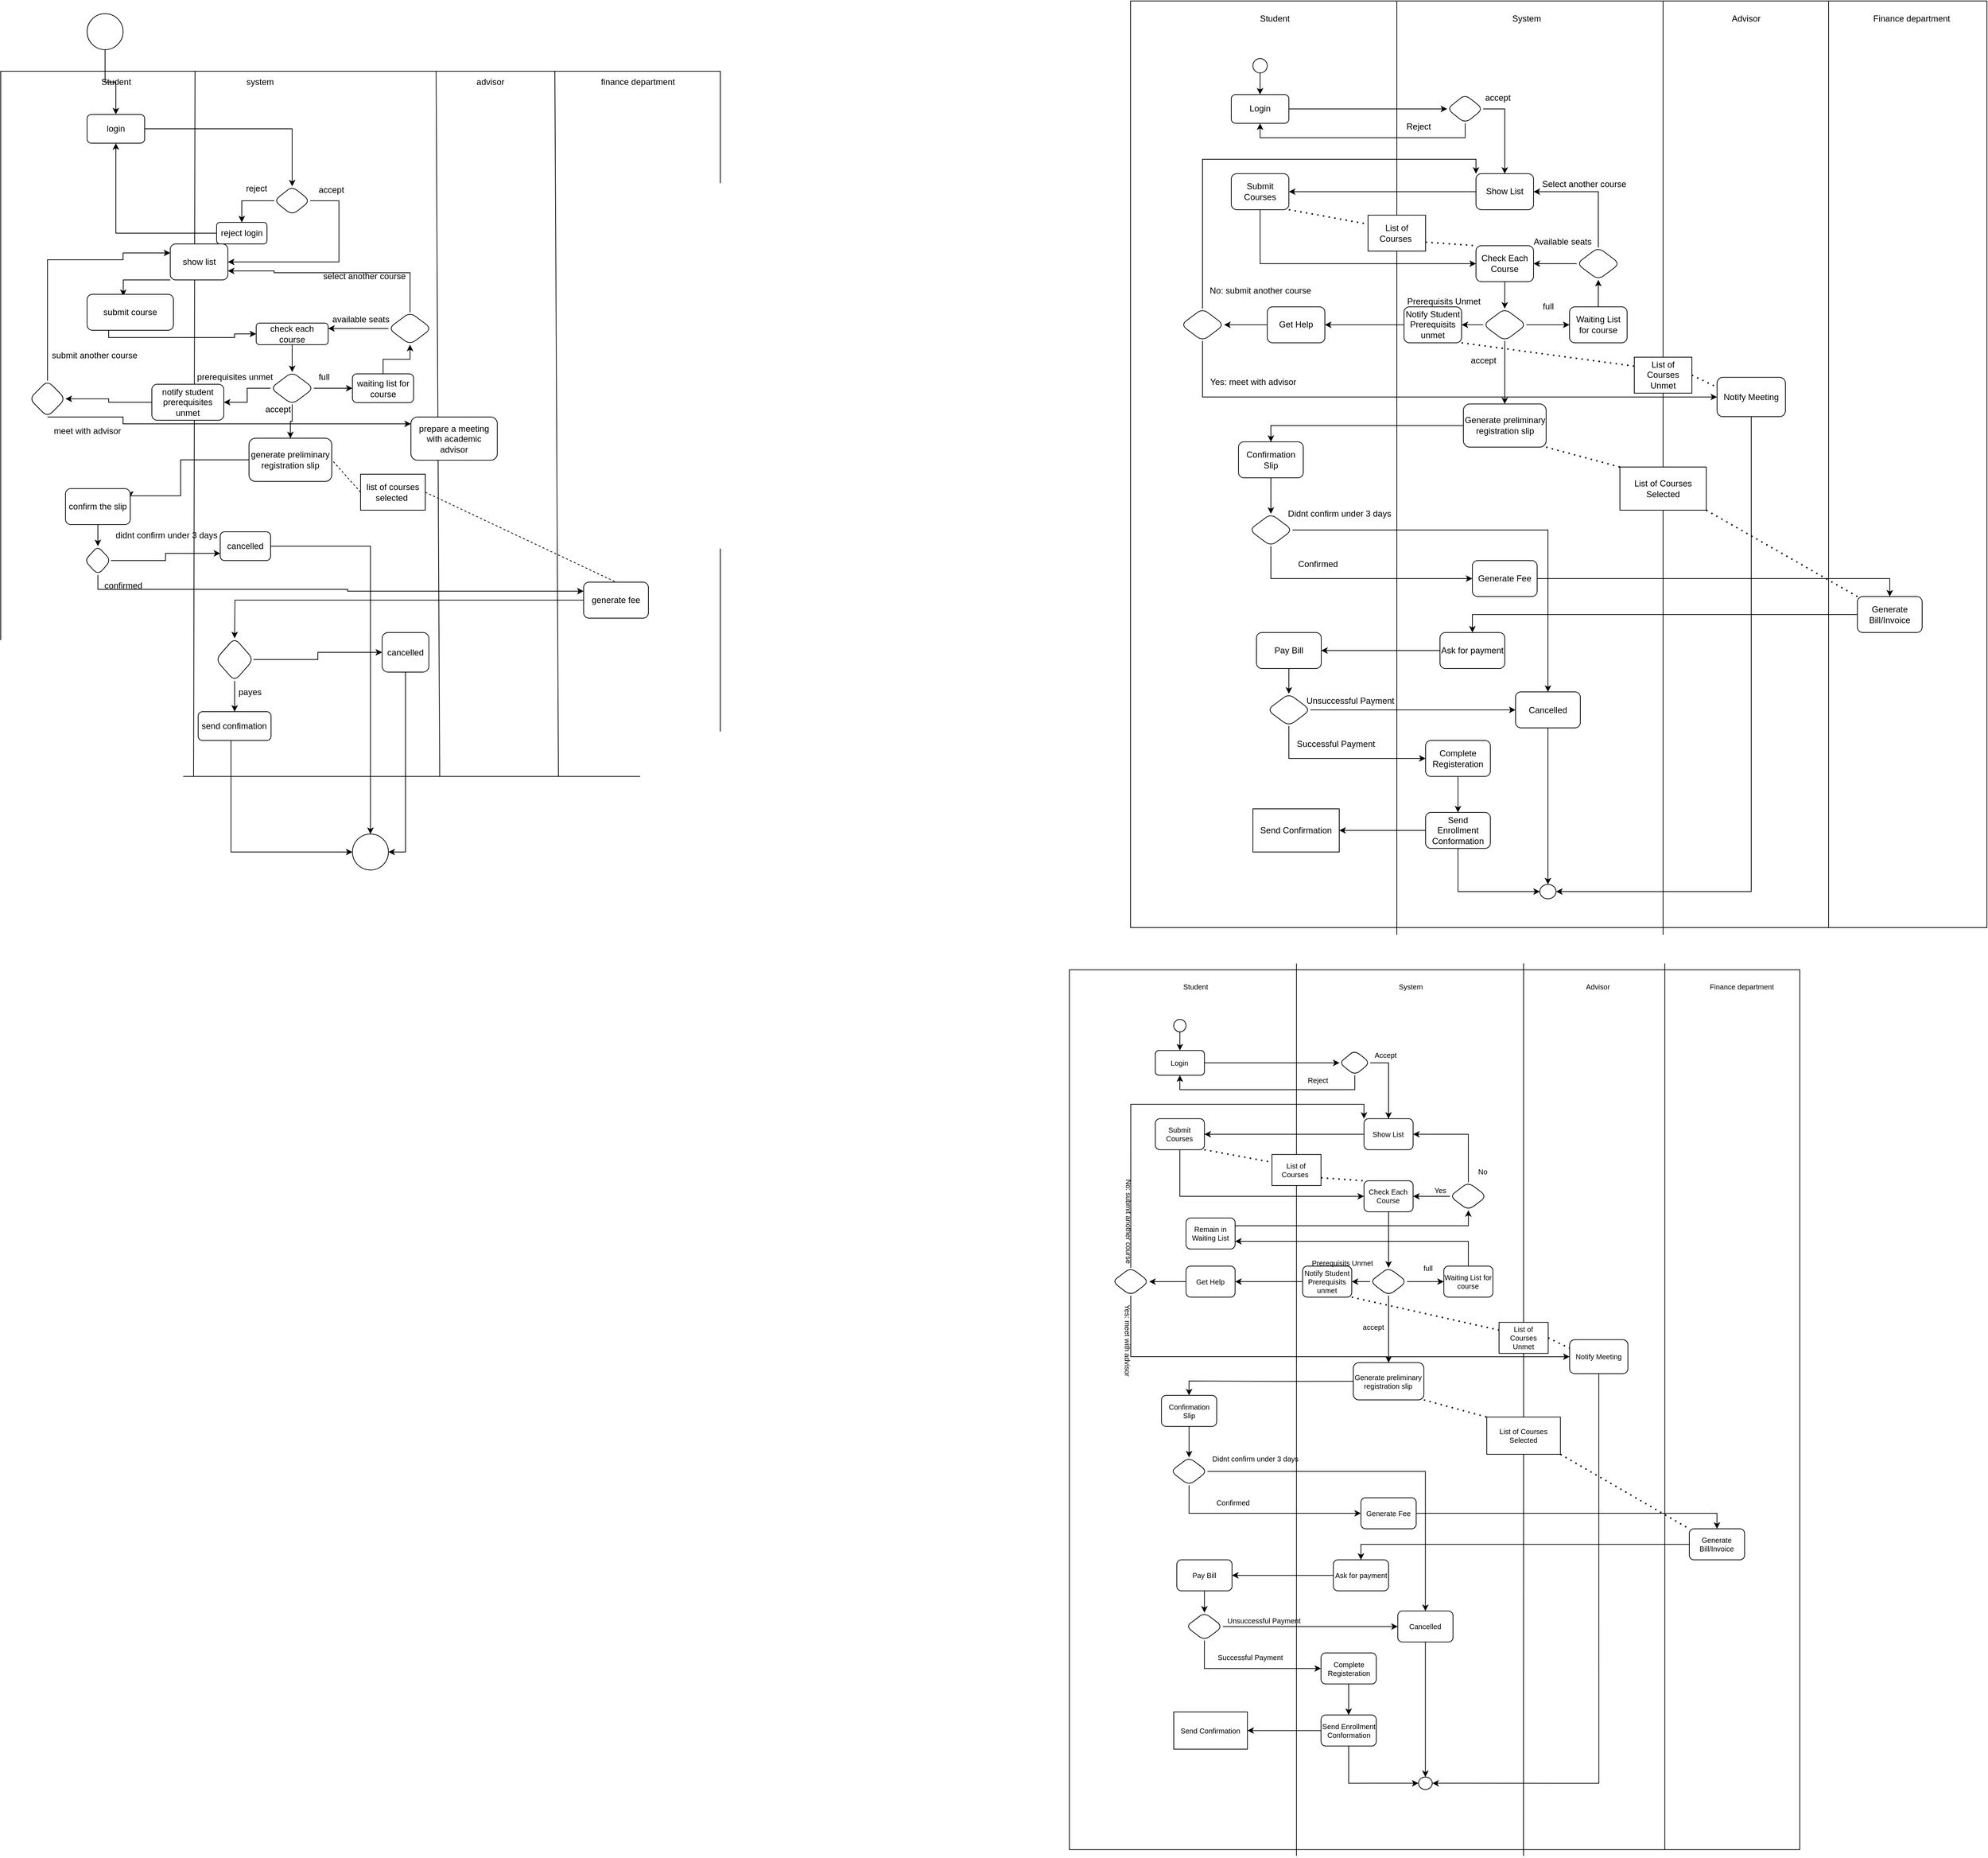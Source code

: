 <mxfile version="27.0.2">
  <diagram name="Page-1" id="dcfof-V45sXxPMEZk9gB">
    <mxGraphModel dx="6030" dy="2717" grid="1" gridSize="10" guides="1" tooltips="1" connect="1" arrows="1" fold="1" page="1" pageScale="1" pageWidth="850" pageHeight="1100" math="0" shadow="0">
      <root>
        <mxCell id="0" />
        <mxCell id="1" parent="0" />
        <mxCell id="RkTjTqVy_v2ha96Wf5Js-1" value="" style="rounded=0;whiteSpace=wrap;html=1;" parent="1" vertex="1">
          <mxGeometry x="-330" y="110" width="1000" height="980" as="geometry" />
        </mxCell>
        <mxCell id="RkTjTqVy_v2ha96Wf5Js-2" value="" style="endArrow=none;html=1;rounded=0;entryX=0.25;entryY=0;entryDx=0;entryDy=0;exitX=0.268;exitY=1;exitDx=0;exitDy=0;exitPerimeter=0;" parent="1" source="RkTjTqVy_v2ha96Wf5Js-1" edge="1">
          <mxGeometry width="50" height="50" relative="1" as="geometry">
            <mxPoint x="-60.0" y="1050" as="sourcePoint" />
            <mxPoint x="-60.0" y="110" as="targetPoint" />
          </mxGeometry>
        </mxCell>
        <mxCell id="RkTjTqVy_v2ha96Wf5Js-3" value="" style="endArrow=none;html=1;rounded=0;entryX=0.25;entryY=0;entryDx=0;entryDy=0;" parent="1" edge="1">
          <mxGeometry width="50" height="50" relative="1" as="geometry">
            <mxPoint x="280" y="1090" as="sourcePoint" />
            <mxPoint x="275" y="110" as="targetPoint" />
            <Array as="points" />
          </mxGeometry>
        </mxCell>
        <mxCell id="RkTjTqVy_v2ha96Wf5Js-4" value="Student" style="text;html=1;align=center;verticalAlign=middle;resizable=0;points=[];autosize=1;strokeColor=none;fillColor=none;" parent="1" vertex="1">
          <mxGeometry x="-200" y="110" width="60" height="30" as="geometry" />
        </mxCell>
        <mxCell id="RkTjTqVy_v2ha96Wf5Js-9" value="" style="edgeStyle=orthogonalEdgeStyle;rounded=0;orthogonalLoop=1;jettySize=auto;html=1;entryX=0.5;entryY=0;entryDx=0;entryDy=0;" parent="1" source="RkTjTqVy_v2ha96Wf5Js-5" target="RkTjTqVy_v2ha96Wf5Js-10" edge="1">
          <mxGeometry relative="1" as="geometry">
            <mxPoint x="45" y="180.053" as="targetPoint" />
          </mxGeometry>
        </mxCell>
        <mxCell id="RkTjTqVy_v2ha96Wf5Js-5" value="login" style="rounded=1;whiteSpace=wrap;html=1;" parent="1" vertex="1">
          <mxGeometry x="-210" y="170" width="80" height="40" as="geometry" />
        </mxCell>
        <mxCell id="RkTjTqVy_v2ha96Wf5Js-6" value="system" style="text;html=1;align=center;verticalAlign=middle;resizable=0;points=[];autosize=1;strokeColor=none;fillColor=none;" parent="1" vertex="1">
          <mxGeometry y="110" width="60" height="30" as="geometry" />
        </mxCell>
        <mxCell id="RkTjTqVy_v2ha96Wf5Js-19" value="" style="edgeStyle=orthogonalEdgeStyle;rounded=0;orthogonalLoop=1;jettySize=auto;html=1;" parent="1" source="RkTjTqVy_v2ha96Wf5Js-10" target="RkTjTqVy_v2ha96Wf5Js-18" edge="1">
          <mxGeometry relative="1" as="geometry" />
        </mxCell>
        <mxCell id="RkTjTqVy_v2ha96Wf5Js-21" value="" style="edgeStyle=orthogonalEdgeStyle;rounded=0;orthogonalLoop=1;jettySize=auto;html=1;" parent="1" source="RkTjTqVy_v2ha96Wf5Js-10" target="RkTjTqVy_v2ha96Wf5Js-20" edge="1">
          <mxGeometry relative="1" as="geometry">
            <Array as="points">
              <mxPoint x="140" y="290" />
            </Array>
          </mxGeometry>
        </mxCell>
        <mxCell id="RkTjTqVy_v2ha96Wf5Js-10" value="" style="rhombus;whiteSpace=wrap;html=1;rounded=1;" parent="1" vertex="1">
          <mxGeometry x="50" y="270" width="50" height="40" as="geometry" />
        </mxCell>
        <mxCell id="RkTjTqVy_v2ha96Wf5Js-38" style="edgeStyle=orthogonalEdgeStyle;rounded=0;orthogonalLoop=1;jettySize=auto;html=1;entryX=0.5;entryY=1;entryDx=0;entryDy=0;" parent="1" source="RkTjTqVy_v2ha96Wf5Js-18" target="RkTjTqVy_v2ha96Wf5Js-5" edge="1">
          <mxGeometry relative="1" as="geometry" />
        </mxCell>
        <mxCell id="RkTjTqVy_v2ha96Wf5Js-18" value="reject login" style="whiteSpace=wrap;html=1;rounded=1;" parent="1" vertex="1">
          <mxGeometry x="-30" y="320" width="70" height="30" as="geometry" />
        </mxCell>
        <mxCell id="RkTjTqVy_v2ha96Wf5Js-25" style="edgeStyle=orthogonalEdgeStyle;rounded=0;orthogonalLoop=1;jettySize=auto;html=1;entryX=0.419;entryY=0.048;entryDx=0;entryDy=0;entryPerimeter=0;" parent="1" source="RkTjTqVy_v2ha96Wf5Js-20" target="RkTjTqVy_v2ha96Wf5Js-24" edge="1">
          <mxGeometry relative="1" as="geometry">
            <Array as="points">
              <mxPoint x="-160" y="400" />
            </Array>
          </mxGeometry>
        </mxCell>
        <mxCell id="RkTjTqVy_v2ha96Wf5Js-20" value="show list" style="whiteSpace=wrap;html=1;rounded=1;" parent="1" vertex="1">
          <mxGeometry x="-94.37" y="350" width="80" height="50" as="geometry" />
        </mxCell>
        <mxCell id="RkTjTqVy_v2ha96Wf5Js-28" style="edgeStyle=orthogonalEdgeStyle;rounded=0;orthogonalLoop=1;jettySize=auto;html=1;entryX=0;entryY=0.5;entryDx=0;entryDy=0;" parent="1" target="RkTjTqVy_v2ha96Wf5Js-27" edge="1">
          <mxGeometry relative="1" as="geometry">
            <mxPoint x="-180.003" y="469.97" as="sourcePoint" />
            <mxPoint x="-4.95" y="474.97" as="targetPoint" />
            <Array as="points">
              <mxPoint x="-180" y="480" />
              <mxPoint x="-5" y="480" />
              <mxPoint x="-5" y="475" />
            </Array>
          </mxGeometry>
        </mxCell>
        <mxCell id="RkTjTqVy_v2ha96Wf5Js-24" value="submit course" style="rounded=1;whiteSpace=wrap;html=1;" parent="1" vertex="1">
          <mxGeometry x="-210" y="420" width="120" height="50" as="geometry" />
        </mxCell>
        <mxCell id="RkTjTqVy_v2ha96Wf5Js-31" value="" style="edgeStyle=orthogonalEdgeStyle;rounded=0;orthogonalLoop=1;jettySize=auto;html=1;" parent="1" source="RkTjTqVy_v2ha96Wf5Js-27" target="RkTjTqVy_v2ha96Wf5Js-30" edge="1">
          <mxGeometry relative="1" as="geometry" />
        </mxCell>
        <mxCell id="RkTjTqVy_v2ha96Wf5Js-27" value="check each course" style="rounded=1;whiteSpace=wrap;html=1;" parent="1" vertex="1">
          <mxGeometry x="25" y="460" width="100" height="30" as="geometry" />
        </mxCell>
        <mxCell id="RkTjTqVy_v2ha96Wf5Js-33" value="" style="edgeStyle=orthogonalEdgeStyle;rounded=0;orthogonalLoop=1;jettySize=auto;html=1;" parent="1" source="RkTjTqVy_v2ha96Wf5Js-30" target="RkTjTqVy_v2ha96Wf5Js-32" edge="1">
          <mxGeometry relative="1" as="geometry" />
        </mxCell>
        <mxCell id="RkTjTqVy_v2ha96Wf5Js-41" value="" style="edgeStyle=orthogonalEdgeStyle;rounded=0;orthogonalLoop=1;jettySize=auto;html=1;" parent="1" source="RkTjTqVy_v2ha96Wf5Js-30" target="RkTjTqVy_v2ha96Wf5Js-40" edge="1">
          <mxGeometry relative="1" as="geometry" />
        </mxCell>
        <mxCell id="RkTjTqVy_v2ha96Wf5Js-46" style="edgeStyle=orthogonalEdgeStyle;rounded=0;orthogonalLoop=1;jettySize=auto;html=1;" parent="1" source="RkTjTqVy_v2ha96Wf5Js-30" target="RkTjTqVy_v2ha96Wf5Js-44" edge="1">
          <mxGeometry relative="1" as="geometry" />
        </mxCell>
        <mxCell id="RkTjTqVy_v2ha96Wf5Js-30" value="" style="rhombus;whiteSpace=wrap;html=1;rounded=1;" parent="1" vertex="1">
          <mxGeometry x="45" y="528" width="60" height="45" as="geometry" />
        </mxCell>
        <mxCell id="RkTjTqVy_v2ha96Wf5Js-36" value="" style="edgeStyle=orthogonalEdgeStyle;rounded=0;orthogonalLoop=1;jettySize=auto;html=1;exitX=0.5;exitY=1;exitDx=0;exitDy=0;" parent="1" source="RkTjTqVy_v2ha96Wf5Js-71" target="RkTjTqVy_v2ha96Wf5Js-35" edge="1">
          <mxGeometry relative="1" as="geometry">
            <Array as="points">
              <mxPoint x="-160" y="590" />
              <mxPoint x="-160" y="600" />
            </Array>
          </mxGeometry>
        </mxCell>
        <mxCell id="RkTjTqVy_v2ha96Wf5Js-72" value="" style="edgeStyle=orthogonalEdgeStyle;rounded=0;orthogonalLoop=1;jettySize=auto;html=1;" parent="1" source="RkTjTqVy_v2ha96Wf5Js-32" target="RkTjTqVy_v2ha96Wf5Js-71" edge="1">
          <mxGeometry relative="1" as="geometry" />
        </mxCell>
        <mxCell id="RkTjTqVy_v2ha96Wf5Js-32" value="notify student prerequisites unmet" style="whiteSpace=wrap;html=1;rounded=1;" parent="1" vertex="1">
          <mxGeometry x="-120" y="545" width="100" height="50" as="geometry" />
        </mxCell>
        <mxCell id="RkTjTqVy_v2ha96Wf5Js-35" value="prepare a meeting with academic advisor" style="whiteSpace=wrap;html=1;rounded=1;" parent="1" vertex="1">
          <mxGeometry x="240" y="590.5" width="120" height="60" as="geometry" />
        </mxCell>
        <mxCell id="RkTjTqVy_v2ha96Wf5Js-37" value="advisor" style="text;html=1;align=center;verticalAlign=middle;resizable=0;points=[];autosize=1;strokeColor=none;fillColor=none;" parent="1" vertex="1">
          <mxGeometry x="320" y="110" width="60" height="30" as="geometry" />
        </mxCell>
        <mxCell id="QjxZSAQlPto41OZPQsrg-2" style="edgeStyle=orthogonalEdgeStyle;rounded=0;orthogonalLoop=1;jettySize=auto;html=1;entryX=0.5;entryY=1;entryDx=0;entryDy=0;" parent="1" source="RkTjTqVy_v2ha96Wf5Js-40" target="QjxZSAQlPto41OZPQsrg-1" edge="1">
          <mxGeometry relative="1" as="geometry" />
        </mxCell>
        <mxCell id="RkTjTqVy_v2ha96Wf5Js-40" value="waiting list for course" style="whiteSpace=wrap;html=1;rounded=1;" parent="1" vertex="1">
          <mxGeometry x="158.75" y="530.5" width="85" height="40" as="geometry" />
        </mxCell>
        <mxCell id="RkTjTqVy_v2ha96Wf5Js-48" value="" style="edgeStyle=orthogonalEdgeStyle;rounded=0;orthogonalLoop=1;jettySize=auto;html=1;entryX=1;entryY=0.25;entryDx=0;entryDy=0;" parent="1" source="RkTjTqVy_v2ha96Wf5Js-44" target="RkTjTqVy_v2ha96Wf5Js-51" edge="1">
          <mxGeometry relative="1" as="geometry">
            <Array as="points">
              <mxPoint x="-80" y="650" />
              <mxPoint x="-80" y="700" />
              <mxPoint x="-150" y="700" />
            </Array>
            <mxPoint x="-117.5" y="700" as="targetPoint" />
          </mxGeometry>
        </mxCell>
        <mxCell id="RkTjTqVy_v2ha96Wf5Js-44" value="generate preliminary registration slip" style="rounded=1;whiteSpace=wrap;html=1;" parent="1" vertex="1">
          <mxGeometry x="15" y="620" width="115" height="60" as="geometry" />
        </mxCell>
        <mxCell id="RkTjTqVy_v2ha96Wf5Js-81" value="" style="edgeStyle=orthogonalEdgeStyle;rounded=0;orthogonalLoop=1;jettySize=auto;html=1;entryX=0.5;entryY=0;entryDx=0;entryDy=0;" parent="1" source="RkTjTqVy_v2ha96Wf5Js-49" target="RkTjTqVy_v2ha96Wf5Js-80" edge="1">
          <mxGeometry relative="1" as="geometry">
            <mxPoint x="180" y="1180" as="targetPoint" />
          </mxGeometry>
        </mxCell>
        <mxCell id="RkTjTqVy_v2ha96Wf5Js-49" value="cancelled" style="whiteSpace=wrap;html=1;rounded=1;" parent="1" vertex="1">
          <mxGeometry x="-25" y="750" width="70" height="40" as="geometry" />
        </mxCell>
        <mxCell id="QjxZSAQlPto41OZPQsrg-9" style="edgeStyle=orthogonalEdgeStyle;rounded=0;orthogonalLoop=1;jettySize=auto;html=1;entryX=0.5;entryY=0;entryDx=0;entryDy=0;" parent="1" source="RkTjTqVy_v2ha96Wf5Js-51" target="QjxZSAQlPto41OZPQsrg-8" edge="1">
          <mxGeometry relative="1" as="geometry" />
        </mxCell>
        <mxCell id="RkTjTqVy_v2ha96Wf5Js-51" value="confirm the slip" style="whiteSpace=wrap;html=1;rounded=1;" parent="1" vertex="1">
          <mxGeometry x="-240" y="690" width="90" height="50" as="geometry" />
        </mxCell>
        <mxCell id="RkTjTqVy_v2ha96Wf5Js-58" value="" style="edgeStyle=orthogonalEdgeStyle;rounded=0;orthogonalLoop=1;jettySize=auto;html=1;exitX=0;exitY=0.5;exitDx=0;exitDy=0;" parent="1" source="RkTjTqVy_v2ha96Wf5Js-53" edge="1">
          <mxGeometry relative="1" as="geometry">
            <mxPoint x="460" y="845" as="sourcePoint" />
            <mxPoint x="-5" y="898" as="targetPoint" />
          </mxGeometry>
        </mxCell>
        <mxCell id="RkTjTqVy_v2ha96Wf5Js-53" value="generate fee" style="whiteSpace=wrap;html=1;rounded=1;" parent="1" vertex="1">
          <mxGeometry x="480" y="820" width="90" height="50" as="geometry" />
        </mxCell>
        <mxCell id="RkTjTqVy_v2ha96Wf5Js-100" style="edgeStyle=orthogonalEdgeStyle;rounded=0;orthogonalLoop=1;jettySize=auto;html=1;entryX=0;entryY=0.5;entryDx=0;entryDy=0;" parent="1" source="RkTjTqVy_v2ha96Wf5Js-61" target="RkTjTqVy_v2ha96Wf5Js-80" edge="1">
          <mxGeometry relative="1" as="geometry">
            <Array as="points">
              <mxPoint x="-10" y="1195" />
            </Array>
          </mxGeometry>
        </mxCell>
        <mxCell id="RkTjTqVy_v2ha96Wf5Js-61" value="send confimation" style="whiteSpace=wrap;html=1;rounded=1;" parent="1" vertex="1">
          <mxGeometry x="-55.62" y="1000" width="101.25" height="40" as="geometry" />
        </mxCell>
        <mxCell id="RkTjTqVy_v2ha96Wf5Js-86" style="edgeStyle=orthogonalEdgeStyle;rounded=0;orthogonalLoop=1;jettySize=auto;html=1;entryX=1;entryY=0.5;entryDx=0;entryDy=0;" parent="1" source="RkTjTqVy_v2ha96Wf5Js-65" target="RkTjTqVy_v2ha96Wf5Js-80" edge="1">
          <mxGeometry relative="1" as="geometry" />
        </mxCell>
        <mxCell id="RkTjTqVy_v2ha96Wf5Js-65" value="cancelled" style="whiteSpace=wrap;html=1;rounded=1;" parent="1" vertex="1">
          <mxGeometry x="200" y="890" width="65" height="55" as="geometry" />
        </mxCell>
        <mxCell id="RkTjTqVy_v2ha96Wf5Js-67" value="accept" style="text;html=1;align=center;verticalAlign=middle;resizable=0;points=[];autosize=1;strokeColor=none;fillColor=none;" parent="1" vertex="1">
          <mxGeometry x="98.75" y="260" width="60" height="30" as="geometry" />
        </mxCell>
        <mxCell id="RkTjTqVy_v2ha96Wf5Js-68" value="reject&lt;div&gt;&lt;br&gt;&lt;/div&gt;" style="text;html=1;align=center;verticalAlign=middle;resizable=0;points=[];autosize=1;strokeColor=none;fillColor=none;" parent="1" vertex="1">
          <mxGeometry y="260" width="50" height="40" as="geometry" />
        </mxCell>
        <mxCell id="RkTjTqVy_v2ha96Wf5Js-69" value="prerequisites unmet" style="text;html=1;align=center;verticalAlign=middle;resizable=0;points=[];autosize=1;strokeColor=none;fillColor=none;" parent="1" vertex="1">
          <mxGeometry x="-70" y="520" width="130" height="30" as="geometry" />
        </mxCell>
        <mxCell id="RkTjTqVy_v2ha96Wf5Js-70" value="submit another course" style="text;html=1;align=center;verticalAlign=middle;resizable=0;points=[];autosize=1;strokeColor=none;fillColor=none;" parent="1" vertex="1">
          <mxGeometry x="-270" y="490" width="140" height="30" as="geometry" />
        </mxCell>
        <mxCell id="QjxZSAQlPto41OZPQsrg-20" style="edgeStyle=orthogonalEdgeStyle;rounded=0;orthogonalLoop=1;jettySize=auto;html=1;entryX=0;entryY=0.25;entryDx=0;entryDy=0;" parent="1" source="RkTjTqVy_v2ha96Wf5Js-71" target="RkTjTqVy_v2ha96Wf5Js-20" edge="1">
          <mxGeometry relative="1" as="geometry">
            <Array as="points">
              <mxPoint x="-265" y="372" />
              <mxPoint x="-160" y="372" />
              <mxPoint x="-160" y="362" />
            </Array>
          </mxGeometry>
        </mxCell>
        <mxCell id="RkTjTqVy_v2ha96Wf5Js-71" value="" style="rhombus;whiteSpace=wrap;html=1;rounded=1;" parent="1" vertex="1">
          <mxGeometry x="-290" y="540" width="50" height="50.5" as="geometry" />
        </mxCell>
        <mxCell id="RkTjTqVy_v2ha96Wf5Js-74" value="meet with advisor" style="text;html=1;align=center;verticalAlign=middle;resizable=0;points=[];autosize=1;strokeColor=none;fillColor=none;" parent="1" vertex="1">
          <mxGeometry x="-270" y="595" width="120" height="30" as="geometry" />
        </mxCell>
        <mxCell id="RkTjTqVy_v2ha96Wf5Js-76" value="full" style="text;html=1;align=center;verticalAlign=middle;resizable=0;points=[];autosize=1;strokeColor=none;fillColor=none;" parent="1" vertex="1">
          <mxGeometry x="98.75" y="520" width="40" height="30" as="geometry" />
        </mxCell>
        <mxCell id="RkTjTqVy_v2ha96Wf5Js-77" value="accept" style="text;html=1;align=center;verticalAlign=middle;resizable=0;points=[];autosize=1;strokeColor=none;fillColor=none;" parent="1" vertex="1">
          <mxGeometry x="25" y="565" width="60" height="30" as="geometry" />
        </mxCell>
        <mxCell id="RkTjTqVy_v2ha96Wf5Js-78" value="didnt confirm under 3 days" style="text;html=1;align=center;verticalAlign=middle;resizable=0;points=[];autosize=1;strokeColor=none;fillColor=none;" parent="1" vertex="1">
          <mxGeometry x="-180" y="740" width="160" height="30" as="geometry" />
        </mxCell>
        <mxCell id="RkTjTqVy_v2ha96Wf5Js-80" value="" style="ellipse;whiteSpace=wrap;html=1;rounded=1;" parent="1" vertex="1">
          <mxGeometry x="158.75" y="1170" width="50" height="50" as="geometry" />
        </mxCell>
        <mxCell id="RkTjTqVy_v2ha96Wf5Js-84" value="" style="endArrow=none;html=1;rounded=0;entryX=0.25;entryY=0;entryDx=0;entryDy=0;" parent="1" edge="1">
          <mxGeometry width="50" height="50" relative="1" as="geometry">
            <mxPoint x="445" y="1090" as="sourcePoint" />
            <mxPoint x="440" y="110" as="targetPoint" />
            <Array as="points" />
          </mxGeometry>
        </mxCell>
        <mxCell id="RkTjTqVy_v2ha96Wf5Js-85" value="finance department" style="text;html=1;align=center;verticalAlign=middle;resizable=0;points=[];autosize=1;strokeColor=none;fillColor=none;" parent="1" vertex="1">
          <mxGeometry x="490" y="110" width="130" height="30" as="geometry" />
        </mxCell>
        <mxCell id="RkTjTqVy_v2ha96Wf5Js-89" value="" style="endArrow=none;dashed=1;html=1;rounded=0;entryX=1;entryY=0.5;entryDx=0;entryDy=0;exitX=0;exitY=0.5;exitDx=0;exitDy=0;" parent="1" source="RkTjTqVy_v2ha96Wf5Js-90" target="RkTjTqVy_v2ha96Wf5Js-44" edge="1">
          <mxGeometry width="50" height="50" relative="1" as="geometry">
            <mxPoint x="280" y="710" as="sourcePoint" />
            <mxPoint x="160" y="730" as="targetPoint" />
          </mxGeometry>
        </mxCell>
        <mxCell id="RkTjTqVy_v2ha96Wf5Js-90" value="list of courses selected&amp;nbsp;" style="rounded=0;whiteSpace=wrap;html=1;" parent="1" vertex="1">
          <mxGeometry x="170" y="670" width="90" height="50" as="geometry" />
        </mxCell>
        <mxCell id="RkTjTqVy_v2ha96Wf5Js-92" value="" style="endArrow=none;dashed=1;html=1;rounded=0;exitX=1;exitY=0.5;exitDx=0;exitDy=0;entryX=0.5;entryY=0;entryDx=0;entryDy=0;" parent="1" source="RkTjTqVy_v2ha96Wf5Js-90" target="RkTjTqVy_v2ha96Wf5Js-53" edge="1">
          <mxGeometry width="50" height="50" relative="1" as="geometry">
            <mxPoint x="490" y="750" as="sourcePoint" />
            <mxPoint x="540" y="700" as="targetPoint" />
          </mxGeometry>
        </mxCell>
        <mxCell id="RkTjTqVy_v2ha96Wf5Js-98" style="edgeStyle=orthogonalEdgeStyle;rounded=0;orthogonalLoop=1;jettySize=auto;html=1;entryX=0;entryY=0.5;entryDx=0;entryDy=0;" parent="1" source="RkTjTqVy_v2ha96Wf5Js-95" target="RkTjTqVy_v2ha96Wf5Js-65" edge="1">
          <mxGeometry relative="1" as="geometry" />
        </mxCell>
        <mxCell id="RkTjTqVy_v2ha96Wf5Js-99" style="edgeStyle=orthogonalEdgeStyle;rounded=0;orthogonalLoop=1;jettySize=auto;html=1;" parent="1" source="RkTjTqVy_v2ha96Wf5Js-95" target="RkTjTqVy_v2ha96Wf5Js-61" edge="1">
          <mxGeometry relative="1" as="geometry">
            <Array as="points">
              <mxPoint x="-5" y="980" />
            </Array>
          </mxGeometry>
        </mxCell>
        <mxCell id="RkTjTqVy_v2ha96Wf5Js-95" value="" style="rhombus;whiteSpace=wrap;html=1;rounded=1;" parent="1" vertex="1">
          <mxGeometry x="-31.25" y="897.5" width="52.5" height="60" as="geometry" />
        </mxCell>
        <mxCell id="5QLYkeLEnGZxO2FNjTHX-1" value="select another course" style="text;html=1;align=center;verticalAlign=middle;resizable=0;points=[];autosize=1;strokeColor=none;fillColor=none;" parent="1" vertex="1">
          <mxGeometry x="105" y="380" width="140" height="30" as="geometry" />
        </mxCell>
        <mxCell id="5QLYkeLEnGZxO2FNjTHX-3" style="edgeStyle=orthogonalEdgeStyle;rounded=0;orthogonalLoop=1;jettySize=auto;html=1;entryX=0.5;entryY=0;entryDx=0;entryDy=0;" parent="1" source="5QLYkeLEnGZxO2FNjTHX-2" target="RkTjTqVy_v2ha96Wf5Js-5" edge="1">
          <mxGeometry relative="1" as="geometry" />
        </mxCell>
        <mxCell id="5QLYkeLEnGZxO2FNjTHX-2" value="" style="ellipse;whiteSpace=wrap;html=1;rounded=1;" parent="1" vertex="1">
          <mxGeometry x="-210" y="30" width="50" height="50" as="geometry" />
        </mxCell>
        <mxCell id="QjxZSAQlPto41OZPQsrg-3" style="edgeStyle=orthogonalEdgeStyle;rounded=0;orthogonalLoop=1;jettySize=auto;html=1;entryX=1;entryY=0.25;entryDx=0;entryDy=0;" parent="1" source="QjxZSAQlPto41OZPQsrg-1" target="RkTjTqVy_v2ha96Wf5Js-27" edge="1">
          <mxGeometry relative="1" as="geometry" />
        </mxCell>
        <mxCell id="QjxZSAQlPto41OZPQsrg-4" style="edgeStyle=orthogonalEdgeStyle;rounded=0;orthogonalLoop=1;jettySize=auto;html=1;entryX=1;entryY=0.75;entryDx=0;entryDy=0;exitX=0.5;exitY=0;exitDx=0;exitDy=0;" parent="1" source="QjxZSAQlPto41OZPQsrg-1" target="RkTjTqVy_v2ha96Wf5Js-20" edge="1">
          <mxGeometry relative="1" as="geometry">
            <Array as="points">
              <mxPoint x="239" y="390" />
              <mxPoint x="50" y="390" />
            </Array>
          </mxGeometry>
        </mxCell>
        <mxCell id="QjxZSAQlPto41OZPQsrg-1" value="" style="rhombus;whiteSpace=wrap;html=1;rounded=1;" parent="1" vertex="1">
          <mxGeometry x="208.75" y="445" width="60" height="45" as="geometry" />
        </mxCell>
        <mxCell id="QjxZSAQlPto41OZPQsrg-5" value="available seats" style="text;html=1;align=center;verticalAlign=middle;resizable=0;points=[];autosize=1;strokeColor=none;fillColor=none;" parent="1" vertex="1">
          <mxGeometry x="120" y="440" width="100" height="30" as="geometry" />
        </mxCell>
        <mxCell id="QjxZSAQlPto41OZPQsrg-10" style="edgeStyle=orthogonalEdgeStyle;rounded=0;orthogonalLoop=1;jettySize=auto;html=1;entryX=0;entryY=0.75;entryDx=0;entryDy=0;" parent="1" source="QjxZSAQlPto41OZPQsrg-8" target="RkTjTqVy_v2ha96Wf5Js-49" edge="1">
          <mxGeometry relative="1" as="geometry" />
        </mxCell>
        <mxCell id="QjxZSAQlPto41OZPQsrg-12" style="edgeStyle=orthogonalEdgeStyle;rounded=0;orthogonalLoop=1;jettySize=auto;html=1;entryX=0;entryY=0.25;entryDx=0;entryDy=0;" parent="1" source="QjxZSAQlPto41OZPQsrg-8" target="RkTjTqVy_v2ha96Wf5Js-53" edge="1">
          <mxGeometry relative="1" as="geometry">
            <Array as="points">
              <mxPoint x="-195" y="830" />
              <mxPoint x="152" y="830" />
              <mxPoint x="152" y="833" />
            </Array>
          </mxGeometry>
        </mxCell>
        <mxCell id="QjxZSAQlPto41OZPQsrg-8" value="" style="rhombus;whiteSpace=wrap;html=1;rounded=1;" parent="1" vertex="1">
          <mxGeometry x="-213.12" y="770" width="36.25" height="40" as="geometry" />
        </mxCell>
        <mxCell id="QjxZSAQlPto41OZPQsrg-14" value="confirmed" style="text;html=1;align=center;verticalAlign=middle;resizable=0;points=[];autosize=1;strokeColor=none;fillColor=none;" parent="1" vertex="1">
          <mxGeometry x="-200" y="810" width="80" height="30" as="geometry" />
        </mxCell>
        <mxCell id="QjxZSAQlPto41OZPQsrg-15" value="payes" style="text;html=1;align=center;verticalAlign=middle;resizable=0;points=[];autosize=1;strokeColor=none;fillColor=none;" parent="1" vertex="1">
          <mxGeometry x="-14.37" y="957.5" width="60" height="30" as="geometry" />
        </mxCell>
        <mxCell id="s8pdHtV7nh9pB5C_U3Tf-1" value="" style="rounded=0;whiteSpace=wrap;html=1;" vertex="1" parent="1">
          <mxGeometry x="1240" y="12.38" width="1190" height="1287.62" as="geometry" />
        </mxCell>
        <mxCell id="s8pdHtV7nh9pB5C_U3Tf-4" value="Student" style="text;html=1;align=center;verticalAlign=middle;resizable=0;points=[];autosize=1;strokeColor=none;fillColor=none;" vertex="1" parent="1">
          <mxGeometry x="1410" y="22.38" width="60" height="30" as="geometry" />
        </mxCell>
        <mxCell id="s8pdHtV7nh9pB5C_U3Tf-7" value="System" style="text;html=1;align=center;verticalAlign=middle;resizable=0;points=[];autosize=1;strokeColor=none;fillColor=none;" vertex="1" parent="1">
          <mxGeometry x="1760" y="22.38" width="60" height="30" as="geometry" />
        </mxCell>
        <mxCell id="s8pdHtV7nh9pB5C_U3Tf-54" value="Finance department" style="text;html=1;align=center;verticalAlign=middle;resizable=0;points=[];autosize=1;strokeColor=none;fillColor=none;" vertex="1" parent="1">
          <mxGeometry x="2260" y="22.38" width="130" height="30" as="geometry" />
        </mxCell>
        <mxCell id="s8pdHtV7nh9pB5C_U3Tf-75" style="edgeStyle=orthogonalEdgeStyle;rounded=0;orthogonalLoop=1;jettySize=auto;html=1;exitX=0.5;exitY=1;exitDx=0;exitDy=0;entryX=0.5;entryY=0;entryDx=0;entryDy=0;" edge="1" parent="1" source="s8pdHtV7nh9pB5C_U3Tf-73" target="s8pdHtV7nh9pB5C_U3Tf-74">
          <mxGeometry relative="1" as="geometry" />
        </mxCell>
        <mxCell id="s8pdHtV7nh9pB5C_U3Tf-73" value="" style="ellipse;whiteSpace=wrap;html=1;rounded=1;" vertex="1" parent="1">
          <mxGeometry x="1410" y="92.38" width="20" height="20" as="geometry" />
        </mxCell>
        <mxCell id="s8pdHtV7nh9pB5C_U3Tf-78" style="edgeStyle=orthogonalEdgeStyle;rounded=0;orthogonalLoop=1;jettySize=auto;html=1;exitX=1;exitY=0.5;exitDx=0;exitDy=0;" edge="1" parent="1" source="s8pdHtV7nh9pB5C_U3Tf-74" target="s8pdHtV7nh9pB5C_U3Tf-77">
          <mxGeometry relative="1" as="geometry" />
        </mxCell>
        <mxCell id="s8pdHtV7nh9pB5C_U3Tf-74" value="Login" style="rounded=1;whiteSpace=wrap;html=1;" vertex="1" parent="1">
          <mxGeometry x="1380" y="142.38" width="80" height="40" as="geometry" />
        </mxCell>
        <mxCell id="s8pdHtV7nh9pB5C_U3Tf-76" value="" style="endArrow=none;html=1;rounded=0;" edge="1" parent="1">
          <mxGeometry width="50" height="50" relative="1" as="geometry">
            <mxPoint x="1610" y="12.38" as="sourcePoint" />
            <mxPoint x="1610" y="1310" as="targetPoint" />
          </mxGeometry>
        </mxCell>
        <mxCell id="s8pdHtV7nh9pB5C_U3Tf-79" style="edgeStyle=orthogonalEdgeStyle;rounded=0;orthogonalLoop=1;jettySize=auto;html=1;exitX=0.5;exitY=1;exitDx=0;exitDy=0;entryX=0.5;entryY=1;entryDx=0;entryDy=0;" edge="1" parent="1" source="s8pdHtV7nh9pB5C_U3Tf-77" target="s8pdHtV7nh9pB5C_U3Tf-74">
          <mxGeometry relative="1" as="geometry" />
        </mxCell>
        <mxCell id="s8pdHtV7nh9pB5C_U3Tf-81" style="edgeStyle=orthogonalEdgeStyle;rounded=0;orthogonalLoop=1;jettySize=auto;html=1;exitX=1;exitY=0.5;exitDx=0;exitDy=0;" edge="1" parent="1" source="s8pdHtV7nh9pB5C_U3Tf-77" target="s8pdHtV7nh9pB5C_U3Tf-80">
          <mxGeometry relative="1" as="geometry" />
        </mxCell>
        <mxCell id="s8pdHtV7nh9pB5C_U3Tf-77" value="" style="rhombus;whiteSpace=wrap;html=1;rounded=1;" vertex="1" parent="1">
          <mxGeometry x="1680" y="142.38" width="50" height="40" as="geometry" />
        </mxCell>
        <mxCell id="s8pdHtV7nh9pB5C_U3Tf-83" style="edgeStyle=orthogonalEdgeStyle;rounded=0;orthogonalLoop=1;jettySize=auto;html=1;exitX=0;exitY=0.5;exitDx=0;exitDy=0;entryX=1;entryY=0.5;entryDx=0;entryDy=0;" edge="1" parent="1" source="s8pdHtV7nh9pB5C_U3Tf-80" target="s8pdHtV7nh9pB5C_U3Tf-82">
          <mxGeometry relative="1" as="geometry" />
        </mxCell>
        <mxCell id="s8pdHtV7nh9pB5C_U3Tf-80" value="Show List" style="whiteSpace=wrap;html=1;rounded=1;" vertex="1" parent="1">
          <mxGeometry x="1720" y="252.38" width="80" height="50" as="geometry" />
        </mxCell>
        <mxCell id="s8pdHtV7nh9pB5C_U3Tf-87" style="edgeStyle=orthogonalEdgeStyle;rounded=0;orthogonalLoop=1;jettySize=auto;html=1;exitX=0.5;exitY=1;exitDx=0;exitDy=0;entryX=0;entryY=0.5;entryDx=0;entryDy=0;" edge="1" parent="1" source="s8pdHtV7nh9pB5C_U3Tf-82" target="s8pdHtV7nh9pB5C_U3Tf-86">
          <mxGeometry relative="1" as="geometry" />
        </mxCell>
        <mxCell id="s8pdHtV7nh9pB5C_U3Tf-82" value="Submit Courses" style="whiteSpace=wrap;html=1;rounded=1;" vertex="1" parent="1">
          <mxGeometry x="1380" y="252.38" width="80" height="50" as="geometry" />
        </mxCell>
        <mxCell id="s8pdHtV7nh9pB5C_U3Tf-84" value="accept" style="text;html=1;align=center;verticalAlign=middle;resizable=0;points=[];autosize=1;strokeColor=none;fillColor=none;" vertex="1" parent="1">
          <mxGeometry x="1720" y="132.38" width="60" height="30" as="geometry" />
        </mxCell>
        <mxCell id="s8pdHtV7nh9pB5C_U3Tf-85" value="Reject" style="text;html=1;align=center;verticalAlign=middle;resizable=0;points=[];autosize=1;strokeColor=none;fillColor=none;" vertex="1" parent="1">
          <mxGeometry x="1610" y="172.38" width="60" height="30" as="geometry" />
        </mxCell>
        <mxCell id="s8pdHtV7nh9pB5C_U3Tf-89" style="edgeStyle=orthogonalEdgeStyle;rounded=0;orthogonalLoop=1;jettySize=auto;html=1;exitX=0.5;exitY=1;exitDx=0;exitDy=0;" edge="1" parent="1" source="s8pdHtV7nh9pB5C_U3Tf-86" target="s8pdHtV7nh9pB5C_U3Tf-88">
          <mxGeometry relative="1" as="geometry" />
        </mxCell>
        <mxCell id="s8pdHtV7nh9pB5C_U3Tf-86" value="Check Each Course" style="whiteSpace=wrap;html=1;rounded=1;" vertex="1" parent="1">
          <mxGeometry x="1720" y="352.38" width="80" height="50" as="geometry" />
        </mxCell>
        <mxCell id="s8pdHtV7nh9pB5C_U3Tf-105" style="edgeStyle=orthogonalEdgeStyle;rounded=0;orthogonalLoop=1;jettySize=auto;html=1;exitX=1;exitY=0.5;exitDx=0;exitDy=0;entryX=0;entryY=0.5;entryDx=0;entryDy=0;" edge="1" parent="1" source="s8pdHtV7nh9pB5C_U3Tf-88" target="s8pdHtV7nh9pB5C_U3Tf-104">
          <mxGeometry relative="1" as="geometry" />
        </mxCell>
        <mxCell id="s8pdHtV7nh9pB5C_U3Tf-120" style="edgeStyle=orthogonalEdgeStyle;rounded=0;orthogonalLoop=1;jettySize=auto;html=1;exitX=0.5;exitY=1;exitDx=0;exitDy=0;entryX=0.5;entryY=0;entryDx=0;entryDy=0;" edge="1" parent="1" source="s8pdHtV7nh9pB5C_U3Tf-88" target="s8pdHtV7nh9pB5C_U3Tf-119">
          <mxGeometry relative="1" as="geometry" />
        </mxCell>
        <mxCell id="s8pdHtV7nh9pB5C_U3Tf-88" value="" style="rhombus;whiteSpace=wrap;html=1;rounded=1;" vertex="1" parent="1">
          <mxGeometry x="1730" y="439.88" width="60" height="45" as="geometry" />
        </mxCell>
        <mxCell id="s8pdHtV7nh9pB5C_U3Tf-94" style="edgeStyle=orthogonalEdgeStyle;rounded=0;orthogonalLoop=1;jettySize=auto;html=1;exitX=0;exitY=0.5;exitDx=0;exitDy=0;entryX=1;entryY=0.5;entryDx=0;entryDy=0;" edge="1" parent="1" source="s8pdHtV7nh9pB5C_U3Tf-88" target="s8pdHtV7nh9pB5C_U3Tf-91">
          <mxGeometry relative="1" as="geometry" />
        </mxCell>
        <mxCell id="s8pdHtV7nh9pB5C_U3Tf-186" style="edgeStyle=orthogonalEdgeStyle;rounded=0;orthogonalLoop=1;jettySize=auto;html=1;exitX=0;exitY=0.5;exitDx=0;exitDy=0;entryX=1;entryY=0.5;entryDx=0;entryDy=0;" edge="1" parent="1" source="s8pdHtV7nh9pB5C_U3Tf-91" target="s8pdHtV7nh9pB5C_U3Tf-185">
          <mxGeometry relative="1" as="geometry" />
        </mxCell>
        <mxCell id="s8pdHtV7nh9pB5C_U3Tf-91" value="Notify Student Prerequisits unmet" style="whiteSpace=wrap;html=1;rounded=1;" vertex="1" parent="1">
          <mxGeometry x="1620" y="437.38" width="80" height="50" as="geometry" />
        </mxCell>
        <mxCell id="s8pdHtV7nh9pB5C_U3Tf-92" value="Prerequisits Unmet" style="text;html=1;align=center;verticalAlign=middle;resizable=0;points=[];autosize=1;strokeColor=none;fillColor=none;" vertex="1" parent="1">
          <mxGeometry x="1610" y="415" width="130" height="30" as="geometry" />
        </mxCell>
        <mxCell id="s8pdHtV7nh9pB5C_U3Tf-100" style="edgeStyle=orthogonalEdgeStyle;rounded=0;orthogonalLoop=1;jettySize=auto;html=1;exitX=0.5;exitY=1;exitDx=0;exitDy=0;entryX=0;entryY=0.5;entryDx=0;entryDy=0;" edge="1" parent="1" source="s8pdHtV7nh9pB5C_U3Tf-95" target="s8pdHtV7nh9pB5C_U3Tf-98">
          <mxGeometry relative="1" as="geometry" />
        </mxCell>
        <mxCell id="s8pdHtV7nh9pB5C_U3Tf-113" style="edgeStyle=orthogonalEdgeStyle;rounded=0;orthogonalLoop=1;jettySize=auto;html=1;exitX=0.5;exitY=0;exitDx=0;exitDy=0;entryX=0;entryY=0;entryDx=0;entryDy=0;" edge="1" parent="1" source="s8pdHtV7nh9pB5C_U3Tf-95" target="s8pdHtV7nh9pB5C_U3Tf-80">
          <mxGeometry relative="1" as="geometry" />
        </mxCell>
        <mxCell id="s8pdHtV7nh9pB5C_U3Tf-95" value="" style="rhombus;whiteSpace=wrap;html=1;rounded=1;" vertex="1" parent="1">
          <mxGeometry x="1310" y="439.88" width="60" height="45" as="geometry" />
        </mxCell>
        <mxCell id="s8pdHtV7nh9pB5C_U3Tf-152" style="edgeStyle=orthogonalEdgeStyle;rounded=0;orthogonalLoop=1;jettySize=auto;html=1;exitX=0.5;exitY=1;exitDx=0;exitDy=0;entryX=1;entryY=0.5;entryDx=0;entryDy=0;" edge="1" parent="1" source="s8pdHtV7nh9pB5C_U3Tf-98" target="s8pdHtV7nh9pB5C_U3Tf-117">
          <mxGeometry relative="1" as="geometry" />
        </mxCell>
        <mxCell id="s8pdHtV7nh9pB5C_U3Tf-98" value="Notify Meeting" style="whiteSpace=wrap;html=1;rounded=1;" vertex="1" parent="1">
          <mxGeometry x="2055" y="535.38" width="95" height="54.62" as="geometry" />
        </mxCell>
        <mxCell id="s8pdHtV7nh9pB5C_U3Tf-99" value="" style="endArrow=none;html=1;rounded=0;" edge="1" parent="1" source="s8pdHtV7nh9pB5C_U3Tf-162">
          <mxGeometry width="50" height="50" relative="1" as="geometry">
            <mxPoint x="1980" y="12.38" as="sourcePoint" />
            <mxPoint x="1980" y="1310" as="targetPoint" />
          </mxGeometry>
        </mxCell>
        <mxCell id="s8pdHtV7nh9pB5C_U3Tf-101" value="No: submit another course" style="text;html=1;align=center;verticalAlign=middle;resizable=0;points=[];autosize=1;strokeColor=none;fillColor=none;" vertex="1" parent="1">
          <mxGeometry x="1340" y="399.88" width="160" height="30" as="geometry" />
        </mxCell>
        <mxCell id="s8pdHtV7nh9pB5C_U3Tf-102" value="Yes: meet with advisor" style="text;html=1;align=center;verticalAlign=middle;resizable=0;points=[];autosize=1;strokeColor=none;fillColor=none;" vertex="1" parent="1">
          <mxGeometry x="1340" y="527.38" width="140" height="30" as="geometry" />
        </mxCell>
        <mxCell id="s8pdHtV7nh9pB5C_U3Tf-109" style="edgeStyle=orthogonalEdgeStyle;rounded=0;orthogonalLoop=1;jettySize=auto;html=1;exitX=0.5;exitY=0;exitDx=0;exitDy=0;" edge="1" parent="1" source="s8pdHtV7nh9pB5C_U3Tf-104" target="s8pdHtV7nh9pB5C_U3Tf-107">
          <mxGeometry relative="1" as="geometry" />
        </mxCell>
        <mxCell id="s8pdHtV7nh9pB5C_U3Tf-104" value="Waiting List for course" style="whiteSpace=wrap;html=1;rounded=1;" vertex="1" parent="1">
          <mxGeometry x="1850" y="437.38" width="80" height="50" as="geometry" />
        </mxCell>
        <mxCell id="s8pdHtV7nh9pB5C_U3Tf-106" value="full" style="text;html=1;align=center;verticalAlign=middle;resizable=0;points=[];autosize=1;strokeColor=none;fillColor=none;" vertex="1" parent="1">
          <mxGeometry x="1800" y="422.38" width="40" height="30" as="geometry" />
        </mxCell>
        <mxCell id="s8pdHtV7nh9pB5C_U3Tf-108" style="edgeStyle=orthogonalEdgeStyle;rounded=0;orthogonalLoop=1;jettySize=auto;html=1;exitX=0.5;exitY=0;exitDx=0;exitDy=0;entryX=1;entryY=0.5;entryDx=0;entryDy=0;" edge="1" parent="1" source="s8pdHtV7nh9pB5C_U3Tf-107" target="s8pdHtV7nh9pB5C_U3Tf-80">
          <mxGeometry relative="1" as="geometry" />
        </mxCell>
        <mxCell id="s8pdHtV7nh9pB5C_U3Tf-110" style="edgeStyle=orthogonalEdgeStyle;rounded=0;orthogonalLoop=1;jettySize=auto;html=1;exitX=0;exitY=0.5;exitDx=0;exitDy=0;entryX=1;entryY=0.5;entryDx=0;entryDy=0;" edge="1" parent="1" source="s8pdHtV7nh9pB5C_U3Tf-107" target="s8pdHtV7nh9pB5C_U3Tf-86">
          <mxGeometry relative="1" as="geometry" />
        </mxCell>
        <mxCell id="s8pdHtV7nh9pB5C_U3Tf-107" value="" style="rhombus;whiteSpace=wrap;html=1;rounded=1;" vertex="1" parent="1">
          <mxGeometry x="1860" y="354.88" width="60" height="45" as="geometry" />
        </mxCell>
        <mxCell id="s8pdHtV7nh9pB5C_U3Tf-111" value="Available seats" style="text;html=1;align=center;verticalAlign=middle;resizable=0;points=[];autosize=1;strokeColor=none;fillColor=none;" vertex="1" parent="1">
          <mxGeometry x="1790" y="332.38" width="100" height="30" as="geometry" />
        </mxCell>
        <mxCell id="s8pdHtV7nh9pB5C_U3Tf-112" value="Select another course" style="text;html=1;align=center;verticalAlign=middle;resizable=0;points=[];autosize=1;strokeColor=none;fillColor=none;" vertex="1" parent="1">
          <mxGeometry x="1800" y="252.38" width="140" height="30" as="geometry" />
        </mxCell>
        <mxCell id="s8pdHtV7nh9pB5C_U3Tf-115" value="Advisor" style="text;html=1;align=center;verticalAlign=middle;resizable=0;points=[];autosize=1;strokeColor=none;fillColor=none;" vertex="1" parent="1">
          <mxGeometry x="2065" y="22.38" width="60" height="30" as="geometry" />
        </mxCell>
        <mxCell id="s8pdHtV7nh9pB5C_U3Tf-116" value="" style="endArrow=none;html=1;rounded=0;" edge="1" parent="1">
          <mxGeometry width="50" height="50" relative="1" as="geometry">
            <mxPoint x="2210" y="12.38" as="sourcePoint" />
            <mxPoint x="2210" y="1300" as="targetPoint" />
          </mxGeometry>
        </mxCell>
        <mxCell id="s8pdHtV7nh9pB5C_U3Tf-117" value="" style="ellipse;whiteSpace=wrap;html=1;rounded=1;" vertex="1" parent="1">
          <mxGeometry x="1808.75" y="1240" width="22.5" height="20" as="geometry" />
        </mxCell>
        <mxCell id="s8pdHtV7nh9pB5C_U3Tf-155" style="edgeStyle=orthogonalEdgeStyle;rounded=0;orthogonalLoop=1;jettySize=auto;html=1;exitX=0;exitY=0.5;exitDx=0;exitDy=0;entryX=0.5;entryY=0;entryDx=0;entryDy=0;" edge="1" parent="1" source="s8pdHtV7nh9pB5C_U3Tf-119" target="s8pdHtV7nh9pB5C_U3Tf-122">
          <mxGeometry relative="1" as="geometry" />
        </mxCell>
        <mxCell id="s8pdHtV7nh9pB5C_U3Tf-119" value="Generate preliminary registration slip" style="rounded=1;whiteSpace=wrap;html=1;" vertex="1" parent="1">
          <mxGeometry x="1702.5" y="572.38" width="115" height="60" as="geometry" />
        </mxCell>
        <mxCell id="s8pdHtV7nh9pB5C_U3Tf-121" value="accept" style="text;html=1;align=center;verticalAlign=middle;resizable=0;points=[];autosize=1;strokeColor=none;fillColor=none;" vertex="1" parent="1">
          <mxGeometry x="1700" y="497.38" width="60" height="30" as="geometry" />
        </mxCell>
        <mxCell id="s8pdHtV7nh9pB5C_U3Tf-128" style="edgeStyle=orthogonalEdgeStyle;rounded=0;orthogonalLoop=1;jettySize=auto;html=1;exitX=0.5;exitY=1;exitDx=0;exitDy=0;entryX=0.5;entryY=0;entryDx=0;entryDy=0;" edge="1" parent="1" source="s8pdHtV7nh9pB5C_U3Tf-122" target="s8pdHtV7nh9pB5C_U3Tf-127">
          <mxGeometry relative="1" as="geometry" />
        </mxCell>
        <mxCell id="s8pdHtV7nh9pB5C_U3Tf-122" value="Confirmation Slip" style="whiteSpace=wrap;html=1;rounded=1;" vertex="1" parent="1">
          <mxGeometry x="1390" y="625" width="90" height="50" as="geometry" />
        </mxCell>
        <mxCell id="s8pdHtV7nh9pB5C_U3Tf-132" style="edgeStyle=orthogonalEdgeStyle;rounded=0;orthogonalLoop=1;jettySize=auto;html=1;exitX=0.5;exitY=1;exitDx=0;exitDy=0;entryX=0;entryY=0.5;entryDx=0;entryDy=0;" edge="1" parent="1" source="s8pdHtV7nh9pB5C_U3Tf-127" target="s8pdHtV7nh9pB5C_U3Tf-130">
          <mxGeometry relative="1" as="geometry" />
        </mxCell>
        <mxCell id="s8pdHtV7nh9pB5C_U3Tf-174" style="edgeStyle=orthogonalEdgeStyle;rounded=0;orthogonalLoop=1;jettySize=auto;html=1;exitX=1;exitY=0.5;exitDx=0;exitDy=0;entryX=0.5;entryY=0;entryDx=0;entryDy=0;" edge="1" parent="1" source="s8pdHtV7nh9pB5C_U3Tf-127" target="s8pdHtV7nh9pB5C_U3Tf-142">
          <mxGeometry relative="1" as="geometry" />
        </mxCell>
        <mxCell id="s8pdHtV7nh9pB5C_U3Tf-127" value="" style="rhombus;whiteSpace=wrap;html=1;rounded=1;" vertex="1" parent="1">
          <mxGeometry x="1405" y="725" width="60" height="45" as="geometry" />
        </mxCell>
        <mxCell id="s8pdHtV7nh9pB5C_U3Tf-156" style="edgeStyle=orthogonalEdgeStyle;rounded=0;orthogonalLoop=1;jettySize=auto;html=1;exitX=1;exitY=0.5;exitDx=0;exitDy=0;entryX=0.5;entryY=0;entryDx=0;entryDy=0;" edge="1" parent="1" source="s8pdHtV7nh9pB5C_U3Tf-130" target="s8pdHtV7nh9pB5C_U3Tf-136">
          <mxGeometry relative="1" as="geometry" />
        </mxCell>
        <mxCell id="s8pdHtV7nh9pB5C_U3Tf-130" value="Generate Fee" style="whiteSpace=wrap;html=1;rounded=1;" vertex="1" parent="1">
          <mxGeometry x="1715" y="790" width="90" height="50" as="geometry" />
        </mxCell>
        <mxCell id="s8pdHtV7nh9pB5C_U3Tf-131" value="Confirmed" style="text;html=1;align=center;verticalAlign=middle;resizable=0;points=[];autosize=1;strokeColor=none;fillColor=none;" vertex="1" parent="1">
          <mxGeometry x="1460" y="780" width="80" height="30" as="geometry" />
        </mxCell>
        <mxCell id="s8pdHtV7nh9pB5C_U3Tf-133" value="Didnt confirm under 3 days" style="text;html=1;align=center;verticalAlign=middle;resizable=0;points=[];autosize=1;strokeColor=none;fillColor=none;" vertex="1" parent="1">
          <mxGeometry x="1445" y="710" width="170" height="30" as="geometry" />
        </mxCell>
        <mxCell id="s8pdHtV7nh9pB5C_U3Tf-189" style="edgeStyle=orthogonalEdgeStyle;rounded=0;orthogonalLoop=1;jettySize=auto;html=1;exitX=0;exitY=0.5;exitDx=0;exitDy=0;entryX=1;entryY=0.5;entryDx=0;entryDy=0;" edge="1" parent="1" source="s8pdHtV7nh9pB5C_U3Tf-134" target="s8pdHtV7nh9pB5C_U3Tf-188">
          <mxGeometry relative="1" as="geometry" />
        </mxCell>
        <mxCell id="s8pdHtV7nh9pB5C_U3Tf-134" value="Ask for payment" style="whiteSpace=wrap;html=1;rounded=1;" vertex="1" parent="1">
          <mxGeometry x="1670" y="890" width="90" height="50" as="geometry" />
        </mxCell>
        <mxCell id="s8pdHtV7nh9pB5C_U3Tf-157" style="edgeStyle=orthogonalEdgeStyle;rounded=0;orthogonalLoop=1;jettySize=auto;html=1;exitX=0;exitY=0.5;exitDx=0;exitDy=0;entryX=0.5;entryY=0;entryDx=0;entryDy=0;" edge="1" parent="1" source="s8pdHtV7nh9pB5C_U3Tf-136" target="s8pdHtV7nh9pB5C_U3Tf-134">
          <mxGeometry relative="1" as="geometry" />
        </mxCell>
        <mxCell id="s8pdHtV7nh9pB5C_U3Tf-136" value="Generate Bill/Invoice" style="whiteSpace=wrap;html=1;rounded=1;" vertex="1" parent="1">
          <mxGeometry x="2250" y="840" width="90" height="50" as="geometry" />
        </mxCell>
        <mxCell id="s8pdHtV7nh9pB5C_U3Tf-143" style="edgeStyle=orthogonalEdgeStyle;rounded=0;orthogonalLoop=1;jettySize=auto;html=1;exitX=1;exitY=0.5;exitDx=0;exitDy=0;entryX=0;entryY=0.5;entryDx=0;entryDy=0;" edge="1" parent="1" source="s8pdHtV7nh9pB5C_U3Tf-139" target="s8pdHtV7nh9pB5C_U3Tf-142">
          <mxGeometry relative="1" as="geometry" />
        </mxCell>
        <mxCell id="s8pdHtV7nh9pB5C_U3Tf-179" style="edgeStyle=orthogonalEdgeStyle;rounded=0;orthogonalLoop=1;jettySize=auto;html=1;exitX=0.5;exitY=1;exitDx=0;exitDy=0;entryX=0;entryY=0.5;entryDx=0;entryDy=0;" edge="1" parent="1" source="s8pdHtV7nh9pB5C_U3Tf-139" target="s8pdHtV7nh9pB5C_U3Tf-146">
          <mxGeometry relative="1" as="geometry" />
        </mxCell>
        <mxCell id="s8pdHtV7nh9pB5C_U3Tf-139" value="" style="rhombus;whiteSpace=wrap;html=1;rounded=1;" vertex="1" parent="1">
          <mxGeometry x="1430" y="975" width="60" height="45" as="geometry" />
        </mxCell>
        <mxCell id="s8pdHtV7nh9pB5C_U3Tf-175" style="edgeStyle=orthogonalEdgeStyle;rounded=0;orthogonalLoop=1;jettySize=auto;html=1;exitX=0.5;exitY=1;exitDx=0;exitDy=0;entryX=0.5;entryY=0;entryDx=0;entryDy=0;" edge="1" parent="1" source="s8pdHtV7nh9pB5C_U3Tf-142" target="s8pdHtV7nh9pB5C_U3Tf-117">
          <mxGeometry relative="1" as="geometry" />
        </mxCell>
        <mxCell id="s8pdHtV7nh9pB5C_U3Tf-142" value="Cancelled" style="whiteSpace=wrap;html=1;rounded=1;" vertex="1" parent="1">
          <mxGeometry x="1775" y="972.5" width="90" height="50" as="geometry" />
        </mxCell>
        <mxCell id="s8pdHtV7nh9pB5C_U3Tf-181" style="edgeStyle=orthogonalEdgeStyle;rounded=0;orthogonalLoop=1;jettySize=auto;html=1;exitX=0.5;exitY=1;exitDx=0;exitDy=0;entryX=0.5;entryY=0;entryDx=0;entryDy=0;" edge="1" parent="1" source="s8pdHtV7nh9pB5C_U3Tf-146" target="s8pdHtV7nh9pB5C_U3Tf-180">
          <mxGeometry relative="1" as="geometry" />
        </mxCell>
        <mxCell id="s8pdHtV7nh9pB5C_U3Tf-146" value="Complete Registeration" style="whiteSpace=wrap;html=1;rounded=1;" vertex="1" parent="1">
          <mxGeometry x="1650" y="1040" width="90" height="50" as="geometry" />
        </mxCell>
        <mxCell id="s8pdHtV7nh9pB5C_U3Tf-153" value="Successful Payment" style="text;html=1;align=center;verticalAlign=middle;resizable=0;points=[];autosize=1;strokeColor=none;fillColor=none;" vertex="1" parent="1">
          <mxGeometry x="1460" y="1030" width="130" height="30" as="geometry" />
        </mxCell>
        <mxCell id="s8pdHtV7nh9pB5C_U3Tf-154" value="Unsuccessful Payment" style="text;html=1;align=center;verticalAlign=middle;resizable=0;points=[];autosize=1;strokeColor=none;fillColor=none;" vertex="1" parent="1">
          <mxGeometry x="1470" y="970" width="150" height="30" as="geometry" />
        </mxCell>
        <mxCell id="s8pdHtV7nh9pB5C_U3Tf-163" value="" style="endArrow=none;html=1;rounded=0;" edge="1" parent="1" source="s8pdHtV7nh9pB5C_U3Tf-196" target="s8pdHtV7nh9pB5C_U3Tf-162">
          <mxGeometry width="50" height="50" relative="1" as="geometry">
            <mxPoint x="1980" y="12.38" as="sourcePoint" />
            <mxPoint x="1980" y="1180" as="targetPoint" />
          </mxGeometry>
        </mxCell>
        <mxCell id="s8pdHtV7nh9pB5C_U3Tf-162" value="List of Courses Selected" style="rounded=0;whiteSpace=wrap;html=1;" vertex="1" parent="1">
          <mxGeometry x="1920" y="660" width="120" height="60" as="geometry" />
        </mxCell>
        <mxCell id="s8pdHtV7nh9pB5C_U3Tf-164" value="" style="endArrow=none;dashed=1;html=1;dashPattern=1 3;strokeWidth=2;rounded=0;exitX=1;exitY=1;exitDx=0;exitDy=0;entryX=0;entryY=0;entryDx=0;entryDy=0;" edge="1" parent="1" source="s8pdHtV7nh9pB5C_U3Tf-119" target="s8pdHtV7nh9pB5C_U3Tf-162">
          <mxGeometry width="50" height="50" relative="1" as="geometry">
            <mxPoint x="1570" y="600" as="sourcePoint" />
            <mxPoint x="1620" y="550" as="targetPoint" />
          </mxGeometry>
        </mxCell>
        <mxCell id="s8pdHtV7nh9pB5C_U3Tf-166" value="" style="endArrow=none;dashed=1;html=1;dashPattern=1 3;strokeWidth=2;rounded=0;exitX=1;exitY=1;exitDx=0;exitDy=0;entryX=0;entryY=0;entryDx=0;entryDy=0;" edge="1" parent="1" source="s8pdHtV7nh9pB5C_U3Tf-162" target="s8pdHtV7nh9pB5C_U3Tf-136">
          <mxGeometry width="50" height="50" relative="1" as="geometry">
            <mxPoint x="2470" y="722" as="sourcePoint" />
            <mxPoint x="2572" y="750" as="targetPoint" />
          </mxGeometry>
        </mxCell>
        <mxCell id="s8pdHtV7nh9pB5C_U3Tf-167" value="List of Courses&amp;nbsp;" style="rounded=0;whiteSpace=wrap;html=1;" vertex="1" parent="1">
          <mxGeometry x="1570" y="310" width="80" height="50" as="geometry" />
        </mxCell>
        <mxCell id="s8pdHtV7nh9pB5C_U3Tf-168" value="" style="endArrow=none;dashed=1;html=1;dashPattern=1 3;strokeWidth=2;rounded=0;exitX=1;exitY=1;exitDx=0;exitDy=0;entryX=0;entryY=0.25;entryDx=0;entryDy=0;" edge="1" parent="1" source="s8pdHtV7nh9pB5C_U3Tf-82" target="s8pdHtV7nh9pB5C_U3Tf-167">
          <mxGeometry width="50" height="50" relative="1" as="geometry">
            <mxPoint x="1464" y="321" as="sourcePoint" />
            <mxPoint x="1566" y="349" as="targetPoint" />
          </mxGeometry>
        </mxCell>
        <mxCell id="s8pdHtV7nh9pB5C_U3Tf-169" value="" style="endArrow=none;dashed=1;html=1;dashPattern=1 3;strokeWidth=2;rounded=0;exitX=1;exitY=0.75;exitDx=0;exitDy=0;entryX=0;entryY=0;entryDx=0;entryDy=0;" edge="1" parent="1" source="s8pdHtV7nh9pB5C_U3Tf-167" target="s8pdHtV7nh9pB5C_U3Tf-86">
          <mxGeometry width="50" height="50" relative="1" as="geometry">
            <mxPoint x="1670" y="320" as="sourcePoint" />
            <mxPoint x="1780" y="341" as="targetPoint" />
          </mxGeometry>
        </mxCell>
        <mxCell id="s8pdHtV7nh9pB5C_U3Tf-182" style="edgeStyle=orthogonalEdgeStyle;rounded=0;orthogonalLoop=1;jettySize=auto;html=1;exitX=0.5;exitY=1;exitDx=0;exitDy=0;entryX=0;entryY=0.5;entryDx=0;entryDy=0;" edge="1" parent="1" source="s8pdHtV7nh9pB5C_U3Tf-180" target="s8pdHtV7nh9pB5C_U3Tf-117">
          <mxGeometry relative="1" as="geometry" />
        </mxCell>
        <mxCell id="s8pdHtV7nh9pB5C_U3Tf-184" style="edgeStyle=orthogonalEdgeStyle;rounded=0;orthogonalLoop=1;jettySize=auto;html=1;exitX=0;exitY=0.5;exitDx=0;exitDy=0;entryX=1;entryY=0.5;entryDx=0;entryDy=0;" edge="1" parent="1" source="s8pdHtV7nh9pB5C_U3Tf-180" target="s8pdHtV7nh9pB5C_U3Tf-183">
          <mxGeometry relative="1" as="geometry" />
        </mxCell>
        <mxCell id="s8pdHtV7nh9pB5C_U3Tf-180" value="Send Enrollment Conformation" style="whiteSpace=wrap;html=1;rounded=1;" vertex="1" parent="1">
          <mxGeometry x="1650" y="1140" width="90" height="50" as="geometry" />
        </mxCell>
        <mxCell id="s8pdHtV7nh9pB5C_U3Tf-183" value="Send Confirmation" style="rounded=0;whiteSpace=wrap;html=1;" vertex="1" parent="1">
          <mxGeometry x="1410" y="1135" width="120" height="60" as="geometry" />
        </mxCell>
        <mxCell id="s8pdHtV7nh9pB5C_U3Tf-187" style="edgeStyle=orthogonalEdgeStyle;rounded=0;orthogonalLoop=1;jettySize=auto;html=1;exitX=0;exitY=0.5;exitDx=0;exitDy=0;entryX=1;entryY=0.5;entryDx=0;entryDy=0;" edge="1" parent="1" source="s8pdHtV7nh9pB5C_U3Tf-185" target="s8pdHtV7nh9pB5C_U3Tf-95">
          <mxGeometry relative="1" as="geometry" />
        </mxCell>
        <mxCell id="s8pdHtV7nh9pB5C_U3Tf-185" value="Get Help" style="whiteSpace=wrap;html=1;rounded=1;" vertex="1" parent="1">
          <mxGeometry x="1430" y="437.38" width="80" height="50" as="geometry" />
        </mxCell>
        <mxCell id="s8pdHtV7nh9pB5C_U3Tf-192" style="edgeStyle=orthogonalEdgeStyle;rounded=0;orthogonalLoop=1;jettySize=auto;html=1;exitX=0.5;exitY=1;exitDx=0;exitDy=0;entryX=0.5;entryY=0;entryDx=0;entryDy=0;" edge="1" parent="1" source="s8pdHtV7nh9pB5C_U3Tf-188" target="s8pdHtV7nh9pB5C_U3Tf-139">
          <mxGeometry relative="1" as="geometry" />
        </mxCell>
        <mxCell id="s8pdHtV7nh9pB5C_U3Tf-188" value="Pay Bill" style="whiteSpace=wrap;html=1;rounded=1;" vertex="1" parent="1">
          <mxGeometry x="1415" y="890" width="90" height="50" as="geometry" />
        </mxCell>
        <mxCell id="s8pdHtV7nh9pB5C_U3Tf-197" value="" style="endArrow=none;html=1;rounded=0;" edge="1" parent="1" target="s8pdHtV7nh9pB5C_U3Tf-196">
          <mxGeometry width="50" height="50" relative="1" as="geometry">
            <mxPoint x="1980" y="12.38" as="sourcePoint" />
            <mxPoint x="1980" y="660" as="targetPoint" />
          </mxGeometry>
        </mxCell>
        <mxCell id="s8pdHtV7nh9pB5C_U3Tf-196" value="List of Courses Unmet" style="rounded=0;whiteSpace=wrap;html=1;" vertex="1" parent="1">
          <mxGeometry x="1940" y="507.38" width="80" height="50" as="geometry" />
        </mxCell>
        <mxCell id="s8pdHtV7nh9pB5C_U3Tf-198" value="" style="endArrow=none;dashed=1;html=1;dashPattern=1 3;strokeWidth=2;rounded=0;entryX=0;entryY=0.25;entryDx=0;entryDy=0;exitX=1;exitY=1;exitDx=0;exitDy=0;" edge="1" parent="1" source="s8pdHtV7nh9pB5C_U3Tf-91" target="s8pdHtV7nh9pB5C_U3Tf-196">
          <mxGeometry width="50" height="50" relative="1" as="geometry">
            <mxPoint x="1840" y="527" as="sourcePoint" />
            <mxPoint x="1910" y="530.5" as="targetPoint" />
          </mxGeometry>
        </mxCell>
        <mxCell id="s8pdHtV7nh9pB5C_U3Tf-199" value="" style="endArrow=none;dashed=1;html=1;dashPattern=1 3;strokeWidth=2;rounded=0;entryX=0;entryY=0.25;entryDx=0;entryDy=0;exitX=1;exitY=0.5;exitDx=0;exitDy=0;" edge="1" parent="1" source="s8pdHtV7nh9pB5C_U3Tf-196" target="s8pdHtV7nh9pB5C_U3Tf-98">
          <mxGeometry width="50" height="50" relative="1" as="geometry">
            <mxPoint x="2470" y="647" as="sourcePoint" />
            <mxPoint x="2710" y="680" as="targetPoint" />
          </mxGeometry>
        </mxCell>
        <mxCell id="s8pdHtV7nh9pB5C_U3Tf-298" value="" style="group;fontSize=10;" vertex="1" connectable="0" parent="1">
          <mxGeometry x="1155" y="1350" width="1015" height="1240" as="geometry" />
        </mxCell>
        <mxCell id="s8pdHtV7nh9pB5C_U3Tf-200" value="" style="rounded=0;whiteSpace=wrap;html=1;fontSize=10;" vertex="1" parent="s8pdHtV7nh9pB5C_U3Tf-298">
          <mxGeometry y="8.625" width="1015" height="1222.749" as="geometry" />
        </mxCell>
        <mxCell id="s8pdHtV7nh9pB5C_U3Tf-201" value="Student" style="text;html=1;align=center;verticalAlign=middle;resizable=0;points=[];autosize=1;strokeColor=none;fillColor=none;fontSize=10;" vertex="1" parent="s8pdHtV7nh9pB5C_U3Tf-298">
          <mxGeometry x="145.0" y="17.251" width="60" height="30" as="geometry" />
        </mxCell>
        <mxCell id="s8pdHtV7nh9pB5C_U3Tf-202" value="System" style="text;html=1;align=center;verticalAlign=middle;resizable=0;points=[];autosize=1;strokeColor=none;fillColor=none;fontSize=10;" vertex="1" parent="s8pdHtV7nh9pB5C_U3Tf-298">
          <mxGeometry x="443.529" y="17.251" width="60" height="30" as="geometry" />
        </mxCell>
        <mxCell id="s8pdHtV7nh9pB5C_U3Tf-203" value="Finance department" style="text;html=1;align=center;verticalAlign=middle;resizable=0;points=[];autosize=1;strokeColor=none;fillColor=none;fontSize=10;" vertex="1" parent="s8pdHtV7nh9pB5C_U3Tf-298">
          <mxGeometry x="878.529" y="17.251" width="110" height="30" as="geometry" />
        </mxCell>
        <mxCell id="s8pdHtV7nh9pB5C_U3Tf-204" style="edgeStyle=orthogonalEdgeStyle;rounded=0;orthogonalLoop=1;jettySize=auto;html=1;exitX=0.5;exitY=1;exitDx=0;exitDy=0;entryX=0.5;entryY=0;entryDx=0;entryDy=0;fontSize=10;" edge="1" parent="s8pdHtV7nh9pB5C_U3Tf-298" source="s8pdHtV7nh9pB5C_U3Tf-205" target="s8pdHtV7nh9pB5C_U3Tf-207">
          <mxGeometry relative="1" as="geometry" />
        </mxCell>
        <mxCell id="s8pdHtV7nh9pB5C_U3Tf-205" value="" style="ellipse;whiteSpace=wrap;html=1;rounded=1;fontSize=10;" vertex="1" parent="s8pdHtV7nh9pB5C_U3Tf-298">
          <mxGeometry x="145.0" y="77.628" width="17.059" height="17.251" as="geometry" />
        </mxCell>
        <mxCell id="s8pdHtV7nh9pB5C_U3Tf-206" style="edgeStyle=orthogonalEdgeStyle;rounded=0;orthogonalLoop=1;jettySize=auto;html=1;exitX=1;exitY=0.5;exitDx=0;exitDy=0;fontSize=10;" edge="1" parent="s8pdHtV7nh9pB5C_U3Tf-298" source="s8pdHtV7nh9pB5C_U3Tf-207" target="s8pdHtV7nh9pB5C_U3Tf-211">
          <mxGeometry relative="1" as="geometry" />
        </mxCell>
        <mxCell id="s8pdHtV7nh9pB5C_U3Tf-207" value="Login" style="rounded=1;whiteSpace=wrap;html=1;fontSize=10;" vertex="1" parent="s8pdHtV7nh9pB5C_U3Tf-298">
          <mxGeometry x="119.412" y="120.755" width="68.235" height="34.501" as="geometry" />
        </mxCell>
        <mxCell id="s8pdHtV7nh9pB5C_U3Tf-208" value="" style="endArrow=none;html=1;rounded=0;fontSize=10;" edge="1" parent="s8pdHtV7nh9pB5C_U3Tf-298">
          <mxGeometry width="50" height="50" relative="1" as="geometry">
            <mxPoint x="315.588" as="sourcePoint" />
            <mxPoint x="315.588" y="1240" as="targetPoint" />
          </mxGeometry>
        </mxCell>
        <mxCell id="s8pdHtV7nh9pB5C_U3Tf-209" style="edgeStyle=orthogonalEdgeStyle;rounded=0;orthogonalLoop=1;jettySize=auto;html=1;exitX=0.5;exitY=1;exitDx=0;exitDy=0;entryX=0.5;entryY=1;entryDx=0;entryDy=0;fontSize=10;" edge="1" parent="s8pdHtV7nh9pB5C_U3Tf-298" source="s8pdHtV7nh9pB5C_U3Tf-211" target="s8pdHtV7nh9pB5C_U3Tf-207">
          <mxGeometry relative="1" as="geometry" />
        </mxCell>
        <mxCell id="s8pdHtV7nh9pB5C_U3Tf-210" style="edgeStyle=orthogonalEdgeStyle;rounded=0;orthogonalLoop=1;jettySize=auto;html=1;exitX=1;exitY=0.5;exitDx=0;exitDy=0;fontSize=10;" edge="1" parent="s8pdHtV7nh9pB5C_U3Tf-298" source="s8pdHtV7nh9pB5C_U3Tf-211" target="s8pdHtV7nh9pB5C_U3Tf-213">
          <mxGeometry relative="1" as="geometry" />
        </mxCell>
        <mxCell id="s8pdHtV7nh9pB5C_U3Tf-211" value="" style="rhombus;whiteSpace=wrap;html=1;rounded=1;fontSize=10;" vertex="1" parent="s8pdHtV7nh9pB5C_U3Tf-298">
          <mxGeometry x="375.294" y="120.755" width="42.647" height="34.501" as="geometry" />
        </mxCell>
        <mxCell id="s8pdHtV7nh9pB5C_U3Tf-212" style="edgeStyle=orthogonalEdgeStyle;rounded=0;orthogonalLoop=1;jettySize=auto;html=1;exitX=0;exitY=0.5;exitDx=0;exitDy=0;entryX=1;entryY=0.5;entryDx=0;entryDy=0;fontSize=10;" edge="1" parent="s8pdHtV7nh9pB5C_U3Tf-298" source="s8pdHtV7nh9pB5C_U3Tf-213" target="s8pdHtV7nh9pB5C_U3Tf-215">
          <mxGeometry relative="1" as="geometry" />
        </mxCell>
        <mxCell id="s8pdHtV7nh9pB5C_U3Tf-213" value="Show List" style="whiteSpace=wrap;html=1;rounded=1;fontSize=10;" vertex="1" parent="s8pdHtV7nh9pB5C_U3Tf-298">
          <mxGeometry x="409.412" y="215.634" width="68.235" height="43.127" as="geometry" />
        </mxCell>
        <mxCell id="s8pdHtV7nh9pB5C_U3Tf-214" style="edgeStyle=orthogonalEdgeStyle;rounded=0;orthogonalLoop=1;jettySize=auto;html=1;exitX=0.5;exitY=1;exitDx=0;exitDy=0;entryX=0;entryY=0.5;entryDx=0;entryDy=0;fontSize=10;" edge="1" parent="s8pdHtV7nh9pB5C_U3Tf-298" source="s8pdHtV7nh9pB5C_U3Tf-215" target="s8pdHtV7nh9pB5C_U3Tf-219">
          <mxGeometry relative="1" as="geometry" />
        </mxCell>
        <mxCell id="s8pdHtV7nh9pB5C_U3Tf-215" value="Submit Courses" style="whiteSpace=wrap;html=1;rounded=1;fontSize=10;" vertex="1" parent="s8pdHtV7nh9pB5C_U3Tf-298">
          <mxGeometry x="119.412" y="215.634" width="68.235" height="43.127" as="geometry" />
        </mxCell>
        <mxCell id="s8pdHtV7nh9pB5C_U3Tf-216" value="Accept" style="text;html=1;align=center;verticalAlign=middle;resizable=0;points=[];autosize=1;strokeColor=none;fillColor=none;fontSize=10;" vertex="1" parent="s8pdHtV7nh9pB5C_U3Tf-298">
          <mxGeometry x="413.676" y="112.13" width="50" height="30" as="geometry" />
        </mxCell>
        <mxCell id="s8pdHtV7nh9pB5C_U3Tf-217" value="Reject" style="text;html=1;align=center;verticalAlign=middle;resizable=0;points=[];autosize=1;strokeColor=none;fillColor=none;fontSize=10;" vertex="1" parent="s8pdHtV7nh9pB5C_U3Tf-298">
          <mxGeometry x="319.853" y="146.631" width="50" height="30" as="geometry" />
        </mxCell>
        <mxCell id="s8pdHtV7nh9pB5C_U3Tf-291" style="edgeStyle=orthogonalEdgeStyle;rounded=0;orthogonalLoop=1;jettySize=auto;html=1;exitX=0.5;exitY=1;exitDx=0;exitDy=0;entryX=0.5;entryY=0;entryDx=0;entryDy=0;fontSize=10;" edge="1" parent="s8pdHtV7nh9pB5C_U3Tf-298" source="s8pdHtV7nh9pB5C_U3Tf-219" target="s8pdHtV7nh9pB5C_U3Tf-222">
          <mxGeometry relative="1" as="geometry" />
        </mxCell>
        <mxCell id="s8pdHtV7nh9pB5C_U3Tf-219" value="Check Each Course" style="whiteSpace=wrap;html=1;rounded=1;fontSize=10;" vertex="1" parent="s8pdHtV7nh9pB5C_U3Tf-298">
          <mxGeometry x="409.412" y="301.888" width="68.235" height="43.127" as="geometry" />
        </mxCell>
        <mxCell id="s8pdHtV7nh9pB5C_U3Tf-220" style="edgeStyle=orthogonalEdgeStyle;rounded=0;orthogonalLoop=1;jettySize=auto;html=1;exitX=1;exitY=0.5;exitDx=0;exitDy=0;entryX=0;entryY=0.5;entryDx=0;entryDy=0;fontSize=10;" edge="1" parent="s8pdHtV7nh9pB5C_U3Tf-298" source="s8pdHtV7nh9pB5C_U3Tf-222" target="s8pdHtV7nh9pB5C_U3Tf-236">
          <mxGeometry relative="1" as="geometry" />
        </mxCell>
        <mxCell id="s8pdHtV7nh9pB5C_U3Tf-221" style="edgeStyle=orthogonalEdgeStyle;rounded=0;orthogonalLoop=1;jettySize=auto;html=1;exitX=0.5;exitY=1;exitDx=0;exitDy=0;entryX=0.5;entryY=0;entryDx=0;entryDy=0;fontSize=10;" edge="1" parent="s8pdHtV7nh9pB5C_U3Tf-298" source="s8pdHtV7nh9pB5C_U3Tf-222" target="s8pdHtV7nh9pB5C_U3Tf-247">
          <mxGeometry relative="1" as="geometry" />
        </mxCell>
        <mxCell id="s8pdHtV7nh9pB5C_U3Tf-222" value="" style="rhombus;whiteSpace=wrap;html=1;rounded=1;fontSize=10;" vertex="1" parent="s8pdHtV7nh9pB5C_U3Tf-298">
          <mxGeometry x="417.941" y="422.643" width="51.176" height="38.814" as="geometry" />
        </mxCell>
        <mxCell id="s8pdHtV7nh9pB5C_U3Tf-223" style="edgeStyle=orthogonalEdgeStyle;rounded=0;orthogonalLoop=1;jettySize=auto;html=1;exitX=0;exitY=0.5;exitDx=0;exitDy=0;entryX=1;entryY=0.5;entryDx=0;entryDy=0;fontSize=10;" edge="1" parent="s8pdHtV7nh9pB5C_U3Tf-298" source="s8pdHtV7nh9pB5C_U3Tf-222" target="s8pdHtV7nh9pB5C_U3Tf-225">
          <mxGeometry relative="1" as="geometry" />
        </mxCell>
        <mxCell id="s8pdHtV7nh9pB5C_U3Tf-224" style="edgeStyle=orthogonalEdgeStyle;rounded=0;orthogonalLoop=1;jettySize=auto;html=1;exitX=0;exitY=0.5;exitDx=0;exitDy=0;entryX=1;entryY=0.5;entryDx=0;entryDy=0;fontSize=10;" edge="1" parent="s8pdHtV7nh9pB5C_U3Tf-298" source="s8pdHtV7nh9pB5C_U3Tf-225" target="s8pdHtV7nh9pB5C_U3Tf-283">
          <mxGeometry relative="1" as="geometry" />
        </mxCell>
        <mxCell id="s8pdHtV7nh9pB5C_U3Tf-225" value="Notify Student Prerequisits unmet" style="whiteSpace=wrap;html=1;rounded=1;fontSize=10;" vertex="1" parent="s8pdHtV7nh9pB5C_U3Tf-298">
          <mxGeometry x="324.118" y="420.487" width="68.235" height="43.127" as="geometry" />
        </mxCell>
        <mxCell id="s8pdHtV7nh9pB5C_U3Tf-226" value="Prerequisits Unmet" style="text;html=1;align=center;verticalAlign=middle;resizable=0;points=[];autosize=1;strokeColor=none;fillColor=none;fontSize=10;" vertex="1" parent="s8pdHtV7nh9pB5C_U3Tf-298">
          <mxGeometry x="324.118" y="401.183" width="110" height="30" as="geometry" />
        </mxCell>
        <mxCell id="s8pdHtV7nh9pB5C_U3Tf-227" style="edgeStyle=orthogonalEdgeStyle;rounded=0;orthogonalLoop=1;jettySize=auto;html=1;exitX=0.5;exitY=1;exitDx=0;exitDy=0;entryX=0;entryY=0.5;entryDx=0;entryDy=0;fontSize=10;" edge="1" parent="s8pdHtV7nh9pB5C_U3Tf-298" source="s8pdHtV7nh9pB5C_U3Tf-229" target="s8pdHtV7nh9pB5C_U3Tf-231">
          <mxGeometry relative="1" as="geometry" />
        </mxCell>
        <mxCell id="s8pdHtV7nh9pB5C_U3Tf-228" style="edgeStyle=orthogonalEdgeStyle;rounded=0;orthogonalLoop=1;jettySize=auto;html=1;exitX=0.5;exitY=0;exitDx=0;exitDy=0;entryX=0;entryY=0;entryDx=0;entryDy=0;fontSize=10;" edge="1" parent="s8pdHtV7nh9pB5C_U3Tf-298" source="s8pdHtV7nh9pB5C_U3Tf-229" target="s8pdHtV7nh9pB5C_U3Tf-213">
          <mxGeometry relative="1" as="geometry" />
        </mxCell>
        <mxCell id="s8pdHtV7nh9pB5C_U3Tf-229" value="" style="rhombus;whiteSpace=wrap;html=1;rounded=1;fontSize=10;" vertex="1" parent="s8pdHtV7nh9pB5C_U3Tf-298">
          <mxGeometry x="59.706" y="422.643" width="51.176" height="38.814" as="geometry" />
        </mxCell>
        <mxCell id="s8pdHtV7nh9pB5C_U3Tf-230" style="edgeStyle=orthogonalEdgeStyle;rounded=0;orthogonalLoop=1;jettySize=auto;html=1;exitX=0.5;exitY=1;exitDx=0;exitDy=0;entryX=1;entryY=0.5;entryDx=0;entryDy=0;fontSize=10;" edge="1" parent="s8pdHtV7nh9pB5C_U3Tf-298" source="s8pdHtV7nh9pB5C_U3Tf-231" target="s8pdHtV7nh9pB5C_U3Tf-245">
          <mxGeometry relative="1" as="geometry" />
        </mxCell>
        <mxCell id="s8pdHtV7nh9pB5C_U3Tf-231" value="Notify Meeting" style="whiteSpace=wrap;html=1;rounded=1;fontSize=10;" vertex="1" parent="s8pdHtV7nh9pB5C_U3Tf-298">
          <mxGeometry x="695.147" y="522.772" width="81.029" height="47.112" as="geometry" />
        </mxCell>
        <mxCell id="s8pdHtV7nh9pB5C_U3Tf-232" value="" style="endArrow=none;html=1;rounded=0;fontSize=10;" edge="1" parent="s8pdHtV7nh9pB5C_U3Tf-298" source="s8pdHtV7nh9pB5C_U3Tf-272">
          <mxGeometry width="50" height="50" relative="1" as="geometry">
            <mxPoint x="631.176" y="71.665" as="sourcePoint" />
            <mxPoint x="631" y="1240" as="targetPoint" />
          </mxGeometry>
        </mxCell>
        <mxCell id="s8pdHtV7nh9pB5C_U3Tf-233" value="No: submit another course" style="text;html=1;align=center;verticalAlign=middle;resizable=0;points=[];autosize=1;strokeColor=none;fillColor=none;rotation=90;fontSize=10;" vertex="1" parent="s8pdHtV7nh9pB5C_U3Tf-298">
          <mxGeometry x="12.794" y="342.858" width="140" height="30" as="geometry" />
        </mxCell>
        <mxCell id="s8pdHtV7nh9pB5C_U3Tf-234" value="Yes: meet with advisor" style="text;html=1;align=center;verticalAlign=middle;resizable=0;points=[];autosize=1;strokeColor=none;fillColor=none;rotation=90;fontSize=10;" vertex="1" parent="s8pdHtV7nh9pB5C_U3Tf-298">
          <mxGeometry x="21.324" y="508.897" width="120" height="30" as="geometry" />
        </mxCell>
        <mxCell id="s8pdHtV7nh9pB5C_U3Tf-294" style="edgeStyle=orthogonalEdgeStyle;rounded=0;orthogonalLoop=1;jettySize=auto;html=1;exitX=0.5;exitY=0;exitDx=0;exitDy=0;entryX=1;entryY=0.75;entryDx=0;entryDy=0;fontSize=10;" edge="1" parent="s8pdHtV7nh9pB5C_U3Tf-298" source="s8pdHtV7nh9pB5C_U3Tf-236" target="s8pdHtV7nh9pB5C_U3Tf-293">
          <mxGeometry relative="1" as="geometry" />
        </mxCell>
        <mxCell id="s8pdHtV7nh9pB5C_U3Tf-236" value="Waiting List for course" style="whiteSpace=wrap;html=1;rounded=1;fontSize=10;" vertex="1" parent="s8pdHtV7nh9pB5C_U3Tf-298">
          <mxGeometry x="520.294" y="420.487" width="68.235" height="43.127" as="geometry" />
        </mxCell>
        <mxCell id="s8pdHtV7nh9pB5C_U3Tf-237" value="full" style="text;html=1;align=center;verticalAlign=middle;resizable=0;points=[];autosize=1;strokeColor=none;fillColor=none;fontSize=10;" vertex="1" parent="s8pdHtV7nh9pB5C_U3Tf-298">
          <mxGeometry x="477.647" y="407.549" width="40" height="30" as="geometry" />
        </mxCell>
        <mxCell id="s8pdHtV7nh9pB5C_U3Tf-238" style="edgeStyle=orthogonalEdgeStyle;rounded=0;orthogonalLoop=1;jettySize=auto;html=1;exitX=0.5;exitY=0;exitDx=0;exitDy=0;entryX=1;entryY=0.5;entryDx=0;entryDy=0;fontSize=10;" edge="1" parent="s8pdHtV7nh9pB5C_U3Tf-298" source="s8pdHtV7nh9pB5C_U3Tf-240" target="s8pdHtV7nh9pB5C_U3Tf-213">
          <mxGeometry relative="1" as="geometry" />
        </mxCell>
        <mxCell id="s8pdHtV7nh9pB5C_U3Tf-239" style="edgeStyle=orthogonalEdgeStyle;rounded=0;orthogonalLoop=1;jettySize=auto;html=1;exitX=0;exitY=0.5;exitDx=0;exitDy=0;entryX=1;entryY=0.5;entryDx=0;entryDy=0;fontSize=10;" edge="1" parent="s8pdHtV7nh9pB5C_U3Tf-298" source="s8pdHtV7nh9pB5C_U3Tf-240" target="s8pdHtV7nh9pB5C_U3Tf-219">
          <mxGeometry relative="1" as="geometry" />
        </mxCell>
        <mxCell id="s8pdHtV7nh9pB5C_U3Tf-240" value="" style="rhombus;whiteSpace=wrap;html=1;rounded=1;fontSize=10;" vertex="1" parent="s8pdHtV7nh9pB5C_U3Tf-298">
          <mxGeometry x="528.824" y="304.044" width="51.176" height="38.814" as="geometry" />
        </mxCell>
        <mxCell id="s8pdHtV7nh9pB5C_U3Tf-241" value="Yes" style="text;html=1;align=center;verticalAlign=middle;resizable=0;points=[];autosize=1;strokeColor=none;fillColor=none;fontSize=10;" vertex="1" parent="s8pdHtV7nh9pB5C_U3Tf-298">
          <mxGeometry x="494.706" y="299.835" width="40" height="30" as="geometry" />
        </mxCell>
        <mxCell id="s8pdHtV7nh9pB5C_U3Tf-242" value="No" style="text;html=1;align=center;verticalAlign=middle;resizable=0;points=[];autosize=1;strokeColor=none;fillColor=none;fontSize=10;" vertex="1" parent="s8pdHtV7nh9pB5C_U3Tf-298">
          <mxGeometry x="554.412" y="273.959" width="40" height="30" as="geometry" />
        </mxCell>
        <mxCell id="s8pdHtV7nh9pB5C_U3Tf-243" value="Advisor" style="text;html=1;align=center;verticalAlign=middle;resizable=0;points=[];autosize=1;strokeColor=none;fillColor=none;fontSize=10;" vertex="1" parent="s8pdHtV7nh9pB5C_U3Tf-298">
          <mxGeometry x="703.676" y="17.251" width="60" height="30" as="geometry" />
        </mxCell>
        <mxCell id="s8pdHtV7nh9pB5C_U3Tf-244" value="" style="endArrow=none;html=1;rounded=0;fontSize=10;" edge="1" parent="s8pdHtV7nh9pB5C_U3Tf-298">
          <mxGeometry width="50" height="50" relative="1" as="geometry">
            <mxPoint x="827.353" as="sourcePoint" />
            <mxPoint x="827.353" y="1231.375" as="targetPoint" />
          </mxGeometry>
        </mxCell>
        <mxCell id="s8pdHtV7nh9pB5C_U3Tf-245" value="" style="ellipse;whiteSpace=wrap;html=1;rounded=1;fontSize=10;" vertex="1" parent="s8pdHtV7nh9pB5C_U3Tf-298">
          <mxGeometry x="485.11" y="1130.532" width="19.191" height="17.251" as="geometry" />
        </mxCell>
        <mxCell id="s8pdHtV7nh9pB5C_U3Tf-246" style="edgeStyle=orthogonalEdgeStyle;rounded=0;orthogonalLoop=1;jettySize=auto;html=1;exitX=0;exitY=0.5;exitDx=0;exitDy=0;entryX=0.5;entryY=0;entryDx=0;entryDy=0;fontSize=10;" edge="1" parent="s8pdHtV7nh9pB5C_U3Tf-298" source="s8pdHtV7nh9pB5C_U3Tf-247" target="s8pdHtV7nh9pB5C_U3Tf-250">
          <mxGeometry relative="1" as="geometry" />
        </mxCell>
        <mxCell id="s8pdHtV7nh9pB5C_U3Tf-247" value="Generate preliminary registration slip" style="rounded=1;whiteSpace=wrap;html=1;fontSize=10;" vertex="1" parent="s8pdHtV7nh9pB5C_U3Tf-298">
          <mxGeometry x="394.485" y="554.686" width="98.088" height="51.752" as="geometry" />
        </mxCell>
        <mxCell id="s8pdHtV7nh9pB5C_U3Tf-248" value="accept" style="text;html=1;align=center;verticalAlign=middle;resizable=0;points=[];autosize=1;strokeColor=none;fillColor=none;fontSize=10;" vertex="1" parent="s8pdHtV7nh9pB5C_U3Tf-298">
          <mxGeometry x="396.618" y="489.995" width="50" height="30" as="geometry" />
        </mxCell>
        <mxCell id="s8pdHtV7nh9pB5C_U3Tf-249" style="edgeStyle=orthogonalEdgeStyle;rounded=0;orthogonalLoop=1;jettySize=auto;html=1;exitX=0.5;exitY=1;exitDx=0;exitDy=0;entryX=0.5;entryY=0;entryDx=0;entryDy=0;fontSize=10;" edge="1" parent="s8pdHtV7nh9pB5C_U3Tf-298" source="s8pdHtV7nh9pB5C_U3Tf-250" target="s8pdHtV7nh9pB5C_U3Tf-253">
          <mxGeometry relative="1" as="geometry" />
        </mxCell>
        <mxCell id="s8pdHtV7nh9pB5C_U3Tf-250" value="Confirmation Slip" style="whiteSpace=wrap;html=1;rounded=1;fontSize=10;" vertex="1" parent="s8pdHtV7nh9pB5C_U3Tf-298">
          <mxGeometry x="127.941" y="600.072" width="76.765" height="43.127" as="geometry" />
        </mxCell>
        <mxCell id="s8pdHtV7nh9pB5C_U3Tf-251" style="edgeStyle=orthogonalEdgeStyle;rounded=0;orthogonalLoop=1;jettySize=auto;html=1;exitX=0.5;exitY=1;exitDx=0;exitDy=0;entryX=0;entryY=0.5;entryDx=0;entryDy=0;fontSize=10;" edge="1" parent="s8pdHtV7nh9pB5C_U3Tf-298" source="s8pdHtV7nh9pB5C_U3Tf-253" target="s8pdHtV7nh9pB5C_U3Tf-255">
          <mxGeometry relative="1" as="geometry" />
        </mxCell>
        <mxCell id="s8pdHtV7nh9pB5C_U3Tf-252" style="edgeStyle=orthogonalEdgeStyle;rounded=0;orthogonalLoop=1;jettySize=auto;html=1;exitX=1;exitY=0.5;exitDx=0;exitDy=0;entryX=0.5;entryY=0;entryDx=0;entryDy=0;fontSize=10;" edge="1" parent="s8pdHtV7nh9pB5C_U3Tf-298" source="s8pdHtV7nh9pB5C_U3Tf-253" target="s8pdHtV7nh9pB5C_U3Tf-266">
          <mxGeometry relative="1" as="geometry" />
        </mxCell>
        <mxCell id="s8pdHtV7nh9pB5C_U3Tf-253" value="" style="rhombus;whiteSpace=wrap;html=1;rounded=1;fontSize=10;" vertex="1" parent="s8pdHtV7nh9pB5C_U3Tf-298">
          <mxGeometry x="140.735" y="686.326" width="51.176" height="38.814" as="geometry" />
        </mxCell>
        <mxCell id="s8pdHtV7nh9pB5C_U3Tf-254" style="edgeStyle=orthogonalEdgeStyle;rounded=0;orthogonalLoop=1;jettySize=auto;html=1;exitX=1;exitY=0.5;exitDx=0;exitDy=0;entryX=0.5;entryY=0;entryDx=0;entryDy=0;fontSize=10;" edge="1" parent="s8pdHtV7nh9pB5C_U3Tf-298" source="s8pdHtV7nh9pB5C_U3Tf-255" target="s8pdHtV7nh9pB5C_U3Tf-261">
          <mxGeometry relative="1" as="geometry" />
        </mxCell>
        <mxCell id="s8pdHtV7nh9pB5C_U3Tf-255" value="Generate Fee" style="whiteSpace=wrap;html=1;rounded=1;fontSize=10;" vertex="1" parent="s8pdHtV7nh9pB5C_U3Tf-298">
          <mxGeometry x="405.147" y="742.391" width="76.765" height="43.127" as="geometry" />
        </mxCell>
        <mxCell id="s8pdHtV7nh9pB5C_U3Tf-256" value="Confirmed" style="text;html=1;align=center;verticalAlign=middle;resizable=0;points=[];autosize=1;strokeColor=none;fillColor=none;fontSize=10;" vertex="1" parent="s8pdHtV7nh9pB5C_U3Tf-298">
          <mxGeometry x="191.912" y="733.766" width="70" height="30" as="geometry" />
        </mxCell>
        <mxCell id="s8pdHtV7nh9pB5C_U3Tf-257" value="Didnt confirm under 3 days" style="text;html=1;align=center;verticalAlign=middle;resizable=0;points=[];autosize=1;strokeColor=none;fillColor=none;fontSize=10;" vertex="1" parent="s8pdHtV7nh9pB5C_U3Tf-298">
          <mxGeometry x="187.647" y="673.388" width="140" height="30" as="geometry" />
        </mxCell>
        <mxCell id="s8pdHtV7nh9pB5C_U3Tf-258" style="edgeStyle=orthogonalEdgeStyle;rounded=0;orthogonalLoop=1;jettySize=auto;html=1;exitX=0;exitY=0.5;exitDx=0;exitDy=0;entryX=1;entryY=0.5;entryDx=0;entryDy=0;fontSize=10;" edge="1" parent="s8pdHtV7nh9pB5C_U3Tf-298" source="s8pdHtV7nh9pB5C_U3Tf-259" target="s8pdHtV7nh9pB5C_U3Tf-285">
          <mxGeometry relative="1" as="geometry" />
        </mxCell>
        <mxCell id="s8pdHtV7nh9pB5C_U3Tf-259" value="Ask for payment" style="whiteSpace=wrap;html=1;rounded=1;fontSize=10;" vertex="1" parent="s8pdHtV7nh9pB5C_U3Tf-298">
          <mxGeometry x="366.765" y="828.645" width="76.765" height="43.127" as="geometry" />
        </mxCell>
        <mxCell id="s8pdHtV7nh9pB5C_U3Tf-260" style="edgeStyle=orthogonalEdgeStyle;rounded=0;orthogonalLoop=1;jettySize=auto;html=1;exitX=0;exitY=0.5;exitDx=0;exitDy=0;entryX=0.5;entryY=0;entryDx=0;entryDy=0;fontSize=10;" edge="1" parent="s8pdHtV7nh9pB5C_U3Tf-298" source="s8pdHtV7nh9pB5C_U3Tf-261" target="s8pdHtV7nh9pB5C_U3Tf-259">
          <mxGeometry relative="1" as="geometry" />
        </mxCell>
        <mxCell id="s8pdHtV7nh9pB5C_U3Tf-261" value="Generate Bill/Invoice" style="whiteSpace=wrap;html=1;rounded=1;fontSize=10;" vertex="1" parent="s8pdHtV7nh9pB5C_U3Tf-298">
          <mxGeometry x="861.471" y="785.518" width="76.765" height="43.127" as="geometry" />
        </mxCell>
        <mxCell id="s8pdHtV7nh9pB5C_U3Tf-262" style="edgeStyle=orthogonalEdgeStyle;rounded=0;orthogonalLoop=1;jettySize=auto;html=1;exitX=1;exitY=0.5;exitDx=0;exitDy=0;entryX=0;entryY=0.5;entryDx=0;entryDy=0;fontSize=10;" edge="1" parent="s8pdHtV7nh9pB5C_U3Tf-298" source="s8pdHtV7nh9pB5C_U3Tf-264" target="s8pdHtV7nh9pB5C_U3Tf-266">
          <mxGeometry relative="1" as="geometry" />
        </mxCell>
        <mxCell id="s8pdHtV7nh9pB5C_U3Tf-263" style="edgeStyle=orthogonalEdgeStyle;rounded=0;orthogonalLoop=1;jettySize=auto;html=1;exitX=0.5;exitY=1;exitDx=0;exitDy=0;entryX=0;entryY=0.5;entryDx=0;entryDy=0;fontSize=10;" edge="1" parent="s8pdHtV7nh9pB5C_U3Tf-298" source="s8pdHtV7nh9pB5C_U3Tf-264" target="s8pdHtV7nh9pB5C_U3Tf-268">
          <mxGeometry relative="1" as="geometry" />
        </mxCell>
        <mxCell id="s8pdHtV7nh9pB5C_U3Tf-264" value="" style="rhombus;whiteSpace=wrap;html=1;rounded=1;fontSize=10;" vertex="1" parent="s8pdHtV7nh9pB5C_U3Tf-298">
          <mxGeometry x="162.059" y="901.96" width="51.176" height="38.814" as="geometry" />
        </mxCell>
        <mxCell id="s8pdHtV7nh9pB5C_U3Tf-265" style="edgeStyle=orthogonalEdgeStyle;rounded=0;orthogonalLoop=1;jettySize=auto;html=1;exitX=0.5;exitY=1;exitDx=0;exitDy=0;entryX=0.5;entryY=0;entryDx=0;entryDy=0;fontSize=10;" edge="1" parent="s8pdHtV7nh9pB5C_U3Tf-298" source="s8pdHtV7nh9pB5C_U3Tf-266" target="s8pdHtV7nh9pB5C_U3Tf-245">
          <mxGeometry relative="1" as="geometry" />
        </mxCell>
        <mxCell id="s8pdHtV7nh9pB5C_U3Tf-266" value="Cancelled" style="whiteSpace=wrap;html=1;rounded=1;fontSize=10;" vertex="1" parent="s8pdHtV7nh9pB5C_U3Tf-298">
          <mxGeometry x="456.324" y="899.804" width="76.765" height="43.127" as="geometry" />
        </mxCell>
        <mxCell id="s8pdHtV7nh9pB5C_U3Tf-267" style="edgeStyle=orthogonalEdgeStyle;rounded=0;orthogonalLoop=1;jettySize=auto;html=1;exitX=0.5;exitY=1;exitDx=0;exitDy=0;entryX=0.5;entryY=0;entryDx=0;entryDy=0;fontSize=10;" edge="1" parent="s8pdHtV7nh9pB5C_U3Tf-298" source="s8pdHtV7nh9pB5C_U3Tf-268" target="s8pdHtV7nh9pB5C_U3Tf-280">
          <mxGeometry relative="1" as="geometry" />
        </mxCell>
        <mxCell id="s8pdHtV7nh9pB5C_U3Tf-268" value="Complete Registeration" style="whiteSpace=wrap;html=1;rounded=1;fontSize=10;" vertex="1" parent="s8pdHtV7nh9pB5C_U3Tf-298">
          <mxGeometry x="349.706" y="958.025" width="76.765" height="43.127" as="geometry" />
        </mxCell>
        <mxCell id="s8pdHtV7nh9pB5C_U3Tf-269" value="Successful Payment" style="text;html=1;align=center;verticalAlign=middle;resizable=0;points=[];autosize=1;strokeColor=none;fillColor=none;fontSize=10;" vertex="1" parent="s8pdHtV7nh9pB5C_U3Tf-298">
          <mxGeometry x="196.176" y="949.4" width="110" height="30" as="geometry" />
        </mxCell>
        <mxCell id="s8pdHtV7nh9pB5C_U3Tf-270" value="Unsuccessful Payment" style="text;html=1;align=center;verticalAlign=middle;resizable=0;points=[];autosize=1;strokeColor=none;fillColor=none;fontSize=10;" vertex="1" parent="s8pdHtV7nh9pB5C_U3Tf-298">
          <mxGeometry x="204.706" y="897.648" width="130" height="30" as="geometry" />
        </mxCell>
        <mxCell id="s8pdHtV7nh9pB5C_U3Tf-271" value="" style="endArrow=none;html=1;rounded=0;fontSize=10;" edge="1" parent="s8pdHtV7nh9pB5C_U3Tf-298" source="s8pdHtV7nh9pB5C_U3Tf-287" target="s8pdHtV7nh9pB5C_U3Tf-272">
          <mxGeometry width="50" height="50" relative="1" as="geometry">
            <mxPoint x="631.176" y="71.665" as="sourcePoint" />
            <mxPoint x="631.176" y="1078.78" as="targetPoint" />
          </mxGeometry>
        </mxCell>
        <mxCell id="s8pdHtV7nh9pB5C_U3Tf-272" value="List of Courses Selected" style="rounded=0;whiteSpace=wrap;html=1;fontSize=10;" vertex="1" parent="s8pdHtV7nh9pB5C_U3Tf-298">
          <mxGeometry x="580.0" y="630.261" width="102.353" height="51.752" as="geometry" />
        </mxCell>
        <mxCell id="s8pdHtV7nh9pB5C_U3Tf-273" value="" style="endArrow=none;dashed=1;html=1;dashPattern=1 3;strokeWidth=2;rounded=0;exitX=1;exitY=1;exitDx=0;exitDy=0;entryX=0;entryY=0;entryDx=0;entryDy=0;fontSize=10;" edge="1" parent="s8pdHtV7nh9pB5C_U3Tf-298" source="s8pdHtV7nh9pB5C_U3Tf-247" target="s8pdHtV7nh9pB5C_U3Tf-272">
          <mxGeometry width="50" height="50" relative="1" as="geometry">
            <mxPoint x="281.471" y="578.509" as="sourcePoint" />
            <mxPoint x="324.118" y="535.382" as="targetPoint" />
          </mxGeometry>
        </mxCell>
        <mxCell id="s8pdHtV7nh9pB5C_U3Tf-274" value="" style="endArrow=none;dashed=1;html=1;dashPattern=1 3;strokeWidth=2;rounded=0;exitX=1;exitY=1;exitDx=0;exitDy=0;entryX=0;entryY=0;entryDx=0;entryDy=0;fontSize=10;" edge="1" parent="s8pdHtV7nh9pB5C_U3Tf-298" source="s8pdHtV7nh9pB5C_U3Tf-272" target="s8pdHtV7nh9pB5C_U3Tf-261">
          <mxGeometry width="50" height="50" relative="1" as="geometry">
            <mxPoint x="1049.118" y="683.738" as="sourcePoint" />
            <mxPoint x="1136.118" y="707.889" as="targetPoint" />
          </mxGeometry>
        </mxCell>
        <mxCell id="s8pdHtV7nh9pB5C_U3Tf-275" value="List of Courses&amp;nbsp;" style="rounded=0;whiteSpace=wrap;html=1;fontSize=10;" vertex="1" parent="s8pdHtV7nh9pB5C_U3Tf-298">
          <mxGeometry x="281.471" y="265.334" width="68.235" height="43.127" as="geometry" />
        </mxCell>
        <mxCell id="s8pdHtV7nh9pB5C_U3Tf-276" value="" style="endArrow=none;dashed=1;html=1;dashPattern=1 3;strokeWidth=2;rounded=0;exitX=1;exitY=1;exitDx=0;exitDy=0;entryX=0;entryY=0.25;entryDx=0;entryDy=0;fontSize=10;" edge="1" parent="s8pdHtV7nh9pB5C_U3Tf-298" source="s8pdHtV7nh9pB5C_U3Tf-215" target="s8pdHtV7nh9pB5C_U3Tf-275">
          <mxGeometry width="50" height="50" relative="1" as="geometry">
            <mxPoint x="191.059" y="274.821" as="sourcePoint" />
            <mxPoint x="278.059" y="298.972" as="targetPoint" />
          </mxGeometry>
        </mxCell>
        <mxCell id="s8pdHtV7nh9pB5C_U3Tf-277" value="" style="endArrow=none;dashed=1;html=1;dashPattern=1 3;strokeWidth=2;rounded=0;exitX=1;exitY=0.75;exitDx=0;exitDy=0;entryX=0;entryY=0;entryDx=0;entryDy=0;fontSize=10;" edge="1" parent="s8pdHtV7nh9pB5C_U3Tf-298" source="s8pdHtV7nh9pB5C_U3Tf-275" target="s8pdHtV7nh9pB5C_U3Tf-219">
          <mxGeometry width="50" height="50" relative="1" as="geometry">
            <mxPoint x="366.765" y="273.959" as="sourcePoint" />
            <mxPoint x="460.588" y="292.072" as="targetPoint" />
          </mxGeometry>
        </mxCell>
        <mxCell id="s8pdHtV7nh9pB5C_U3Tf-278" style="edgeStyle=orthogonalEdgeStyle;rounded=0;orthogonalLoop=1;jettySize=auto;html=1;exitX=0.5;exitY=1;exitDx=0;exitDy=0;entryX=0;entryY=0.5;entryDx=0;entryDy=0;fontSize=10;" edge="1" parent="s8pdHtV7nh9pB5C_U3Tf-298" source="s8pdHtV7nh9pB5C_U3Tf-280" target="s8pdHtV7nh9pB5C_U3Tf-245">
          <mxGeometry relative="1" as="geometry" />
        </mxCell>
        <mxCell id="s8pdHtV7nh9pB5C_U3Tf-279" style="edgeStyle=orthogonalEdgeStyle;rounded=0;orthogonalLoop=1;jettySize=auto;html=1;exitX=0;exitY=0.5;exitDx=0;exitDy=0;entryX=1;entryY=0.5;entryDx=0;entryDy=0;fontSize=10;" edge="1" parent="s8pdHtV7nh9pB5C_U3Tf-298" source="s8pdHtV7nh9pB5C_U3Tf-280" target="s8pdHtV7nh9pB5C_U3Tf-281">
          <mxGeometry relative="1" as="geometry" />
        </mxCell>
        <mxCell id="s8pdHtV7nh9pB5C_U3Tf-280" value="Send Enrollment Conformation" style="whiteSpace=wrap;html=1;rounded=1;fontSize=10;" vertex="1" parent="s8pdHtV7nh9pB5C_U3Tf-298">
          <mxGeometry x="349.706" y="1044.279" width="76.765" height="43.127" as="geometry" />
        </mxCell>
        <mxCell id="s8pdHtV7nh9pB5C_U3Tf-281" value="Send Confirmation" style="rounded=0;whiteSpace=wrap;html=1;fontSize=10;" vertex="1" parent="s8pdHtV7nh9pB5C_U3Tf-298">
          <mxGeometry x="145.0" y="1039.966" width="102.353" height="51.752" as="geometry" />
        </mxCell>
        <mxCell id="s8pdHtV7nh9pB5C_U3Tf-282" style="edgeStyle=orthogonalEdgeStyle;rounded=0;orthogonalLoop=1;jettySize=auto;html=1;exitX=0;exitY=0.5;exitDx=0;exitDy=0;entryX=1;entryY=0.5;entryDx=0;entryDy=0;fontSize=10;" edge="1" parent="s8pdHtV7nh9pB5C_U3Tf-298" source="s8pdHtV7nh9pB5C_U3Tf-283" target="s8pdHtV7nh9pB5C_U3Tf-229">
          <mxGeometry relative="1" as="geometry" />
        </mxCell>
        <mxCell id="s8pdHtV7nh9pB5C_U3Tf-283" value="Get Help" style="whiteSpace=wrap;html=1;rounded=1;fontSize=10;" vertex="1" parent="s8pdHtV7nh9pB5C_U3Tf-298">
          <mxGeometry x="162.059" y="420.487" width="68.235" height="43.127" as="geometry" />
        </mxCell>
        <mxCell id="s8pdHtV7nh9pB5C_U3Tf-284" style="edgeStyle=orthogonalEdgeStyle;rounded=0;orthogonalLoop=1;jettySize=auto;html=1;exitX=0.5;exitY=1;exitDx=0;exitDy=0;entryX=0.5;entryY=0;entryDx=0;entryDy=0;fontSize=10;" edge="1" parent="s8pdHtV7nh9pB5C_U3Tf-298" source="s8pdHtV7nh9pB5C_U3Tf-285" target="s8pdHtV7nh9pB5C_U3Tf-264">
          <mxGeometry relative="1" as="geometry" />
        </mxCell>
        <mxCell id="s8pdHtV7nh9pB5C_U3Tf-285" value="Pay Bill" style="whiteSpace=wrap;html=1;rounded=1;fontSize=10;" vertex="1" parent="s8pdHtV7nh9pB5C_U3Tf-298">
          <mxGeometry x="149.265" y="828.645" width="76.765" height="43.127" as="geometry" />
        </mxCell>
        <mxCell id="s8pdHtV7nh9pB5C_U3Tf-286" value="" style="endArrow=none;html=1;rounded=0;fontSize=10;" edge="1" parent="s8pdHtV7nh9pB5C_U3Tf-298" target="s8pdHtV7nh9pB5C_U3Tf-287">
          <mxGeometry width="50" height="50" relative="1" as="geometry">
            <mxPoint x="631.176" as="sourcePoint" />
            <mxPoint x="631.176" y="679.351" as="targetPoint" />
          </mxGeometry>
        </mxCell>
        <mxCell id="s8pdHtV7nh9pB5C_U3Tf-287" value="List of Courses Unmet" style="rounded=0;whiteSpace=wrap;html=1;fontSize=10;" vertex="1" parent="s8pdHtV7nh9pB5C_U3Tf-298">
          <mxGeometry x="597.059" y="498.621" width="68.235" height="43.127" as="geometry" />
        </mxCell>
        <mxCell id="s8pdHtV7nh9pB5C_U3Tf-288" value="" style="endArrow=none;dashed=1;html=1;dashPattern=1 3;strokeWidth=2;rounded=0;entryX=0;entryY=0.25;entryDx=0;entryDy=0;exitX=1;exitY=1;exitDx=0;exitDy=0;fontSize=10;" edge="1" parent="s8pdHtV7nh9pB5C_U3Tf-298" source="s8pdHtV7nh9pB5C_U3Tf-225" target="s8pdHtV7nh9pB5C_U3Tf-287">
          <mxGeometry width="50" height="50" relative="1" as="geometry">
            <mxPoint x="511.765" y="564.634" as="sourcePoint" />
            <mxPoint x="571.471" y="567.653" as="targetPoint" />
          </mxGeometry>
        </mxCell>
        <mxCell id="s8pdHtV7nh9pB5C_U3Tf-289" value="" style="endArrow=none;dashed=1;html=1;dashPattern=1 3;strokeWidth=2;rounded=0;entryX=0;entryY=0.25;entryDx=0;entryDy=0;exitX=1;exitY=0.5;exitDx=0;exitDy=0;fontSize=10;" edge="1" parent="s8pdHtV7nh9pB5C_U3Tf-298" source="s8pdHtV7nh9pB5C_U3Tf-287" target="s8pdHtV7nh9pB5C_U3Tf-231">
          <mxGeometry width="50" height="50" relative="1" as="geometry">
            <mxPoint x="1049.118" y="619.048" as="sourcePoint" />
            <mxPoint x="1253.824" y="647.512" as="targetPoint" />
          </mxGeometry>
        </mxCell>
        <mxCell id="s8pdHtV7nh9pB5C_U3Tf-295" style="edgeStyle=orthogonalEdgeStyle;rounded=0;orthogonalLoop=1;jettySize=auto;html=1;exitX=1;exitY=0.25;exitDx=0;exitDy=0;entryX=0.5;entryY=1;entryDx=0;entryDy=0;fontSize=10;" edge="1" parent="s8pdHtV7nh9pB5C_U3Tf-298" source="s8pdHtV7nh9pB5C_U3Tf-293" target="s8pdHtV7nh9pB5C_U3Tf-240">
          <mxGeometry relative="1" as="geometry" />
        </mxCell>
        <mxCell id="s8pdHtV7nh9pB5C_U3Tf-293" value="Remain in Waiting List" style="whiteSpace=wrap;html=1;rounded=1;fontSize=10;" vertex="1" parent="s8pdHtV7nh9pB5C_U3Tf-298">
          <mxGeometry x="162.059" y="353.64" width="68.235" height="43.127" as="geometry" />
        </mxCell>
      </root>
    </mxGraphModel>
  </diagram>
</mxfile>

